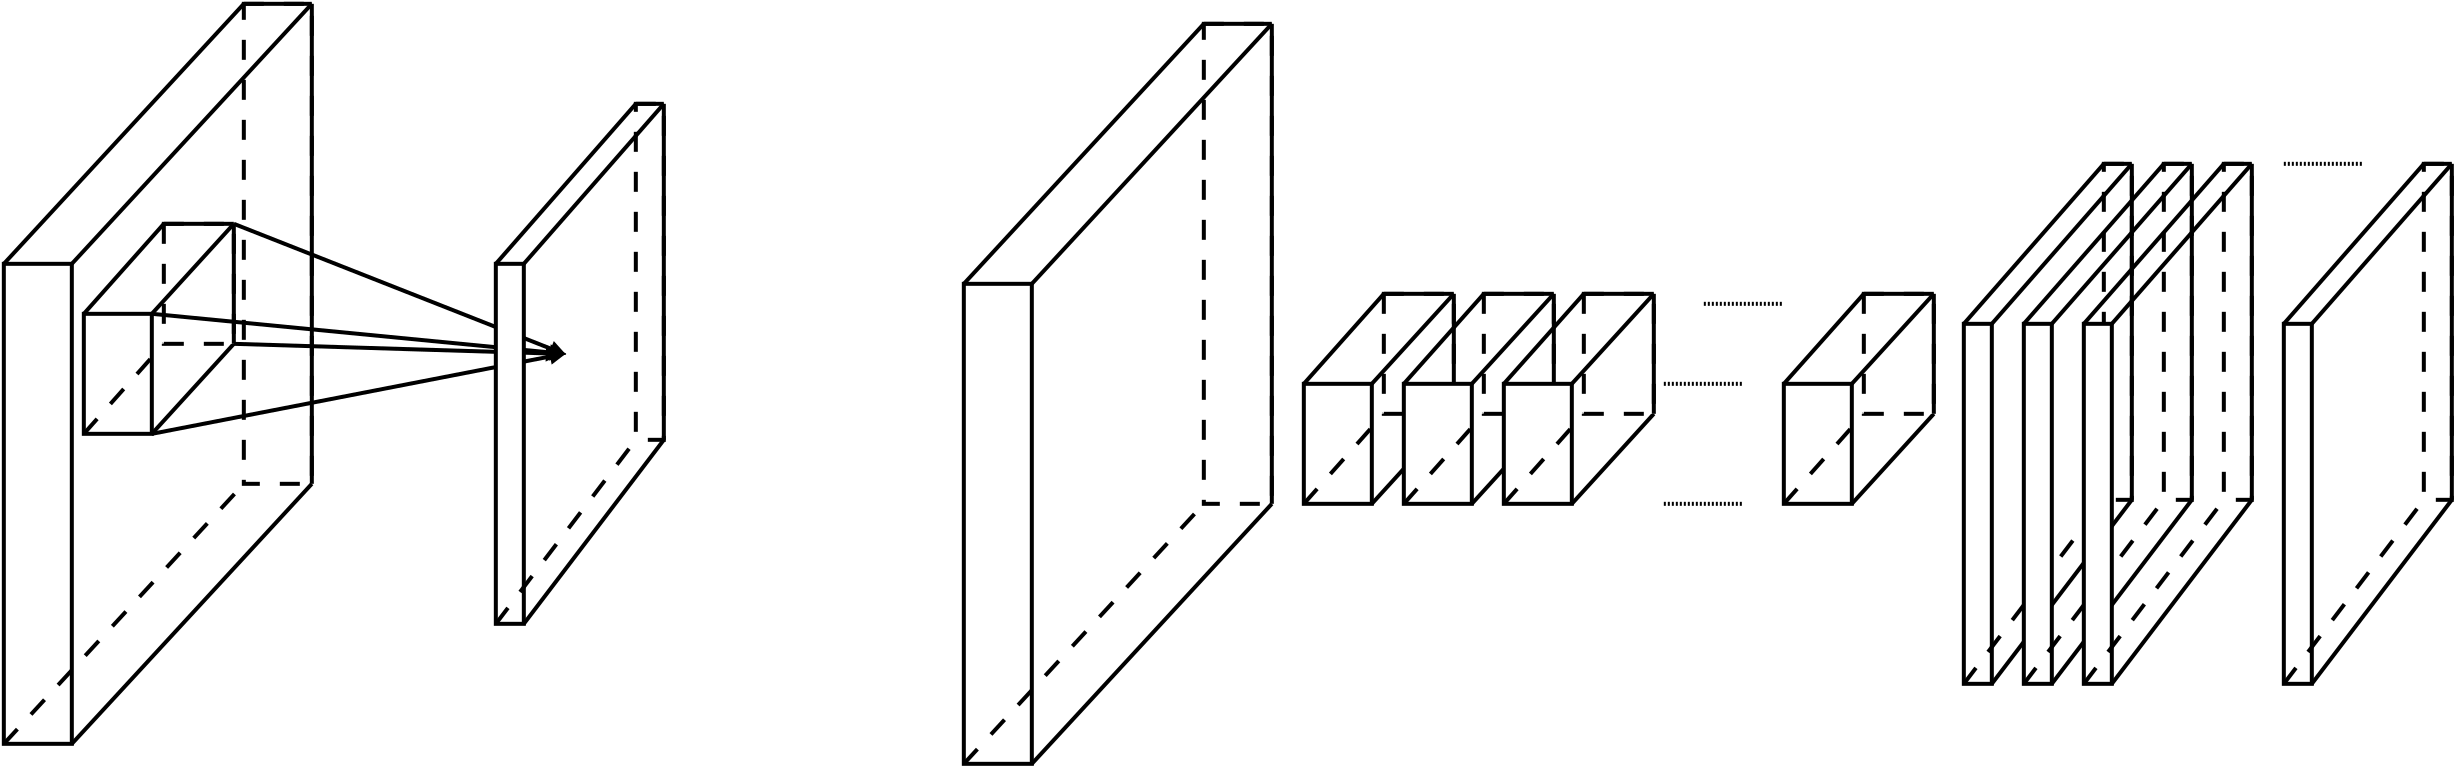 <?xml version="1.0" encoding="UTF-8"?>
<dia:diagram xmlns:dia="http://www.lysator.liu.se/~alla/dia/">
  <dia:layer name="Background" visible="true" active="true">
    <dia:object type="Flowchart - Box" version="0" id="O0">
      <dia:attribute name="obj_pos">
        <dia:point val="13.071,20.556"/>
      </dia:attribute>
      <dia:attribute name="obj_bb">
        <dia:rectangle val="12.971,20.456;16.571,26.656"/>
      </dia:attribute>
      <dia:attribute name="elem_corner">
        <dia:point val="13.071,20.556"/>
      </dia:attribute>
      <dia:attribute name="elem_width">
        <dia:real val="3.4"/>
      </dia:attribute>
      <dia:attribute name="elem_height">
        <dia:real val="6"/>
      </dia:attribute>
      <dia:attribute name="border_width">
        <dia:real val="0.2"/>
      </dia:attribute>
      <dia:attribute name="show_background">
        <dia:boolean val="true"/>
      </dia:attribute>
      <dia:attribute name="padding">
        <dia:real val="0.5"/>
      </dia:attribute>
      <dia:attribute name="text">
        <dia:composite type="text">
          <dia:attribute name="string">
            <dia:string>##</dia:string>
          </dia:attribute>
          <dia:attribute name="font">
            <dia:font family="sans" style="0" name="Helvetica"/>
          </dia:attribute>
          <dia:attribute name="height">
            <dia:real val="0.8"/>
          </dia:attribute>
          <dia:attribute name="pos">
            <dia:point val="14.771,23.751"/>
          </dia:attribute>
          <dia:attribute name="color">
            <dia:color val="#000000"/>
          </dia:attribute>
          <dia:attribute name="alignment">
            <dia:enum val="1"/>
          </dia:attribute>
        </dia:composite>
      </dia:attribute>
    </dia:object>
    <dia:object type="Standard - Line" version="0" id="O1">
      <dia:attribute name="obj_pos">
        <dia:point val="13.071,26.556"/>
      </dia:attribute>
      <dia:attribute name="obj_bb">
        <dia:rectangle val="12.93,21.915;17.212,26.698"/>
      </dia:attribute>
      <dia:attribute name="conn_endpoints">
        <dia:point val="13.071,26.556"/>
        <dia:point val="17.071,22.056"/>
      </dia:attribute>
      <dia:attribute name="numcp">
        <dia:int val="1"/>
      </dia:attribute>
      <dia:attribute name="line_width">
        <dia:real val="0.2"/>
      </dia:attribute>
      <dia:attribute name="line_style">
        <dia:enum val="1"/>
      </dia:attribute>
      <dia:connections>
        <dia:connection handle="0" to="O0" connection="11"/>
        <dia:connection handle="1" to="O3" connection="11"/>
      </dia:connections>
    </dia:object>
    <dia:object type="Standard - Line" version="0" id="O2">
      <dia:attribute name="obj_pos">
        <dia:point val="16.471,26.556"/>
      </dia:attribute>
      <dia:attribute name="obj_bb">
        <dia:rectangle val="16.33,21.915;20.713,26.698"/>
      </dia:attribute>
      <dia:attribute name="conn_endpoints">
        <dia:point val="16.471,26.556"/>
        <dia:point val="20.571,22.056"/>
      </dia:attribute>
      <dia:attribute name="numcp">
        <dia:int val="1"/>
      </dia:attribute>
      <dia:attribute name="line_width">
        <dia:real val="0.2"/>
      </dia:attribute>
      <dia:connections>
        <dia:connection handle="0" to="O0" connection="15"/>
        <dia:connection handle="1" to="O3" connection="15"/>
      </dia:connections>
    </dia:object>
    <dia:object type="Flowchart - Box" version="0" id="O3">
      <dia:attribute name="obj_pos">
        <dia:point val="17.071,16.056"/>
      </dia:attribute>
      <dia:attribute name="obj_bb">
        <dia:rectangle val="16.971,15.956;20.671,22.156"/>
      </dia:attribute>
      <dia:attribute name="elem_corner">
        <dia:point val="17.071,16.056"/>
      </dia:attribute>
      <dia:attribute name="elem_width">
        <dia:real val="3.5"/>
      </dia:attribute>
      <dia:attribute name="elem_height">
        <dia:real val="6"/>
      </dia:attribute>
      <dia:attribute name="border_width">
        <dia:real val="0.2"/>
      </dia:attribute>
      <dia:attribute name="show_background">
        <dia:boolean val="true"/>
      </dia:attribute>
      <dia:attribute name="line_style">
        <dia:enum val="1"/>
      </dia:attribute>
      <dia:attribute name="padding">
        <dia:real val="0.5"/>
      </dia:attribute>
      <dia:attribute name="text">
        <dia:composite type="text">
          <dia:attribute name="string">
            <dia:string>##</dia:string>
          </dia:attribute>
          <dia:attribute name="font">
            <dia:font family="sans" style="0" name="Helvetica"/>
          </dia:attribute>
          <dia:attribute name="height">
            <dia:real val="0.8"/>
          </dia:attribute>
          <dia:attribute name="pos">
            <dia:point val="18.821,19.251"/>
          </dia:attribute>
          <dia:attribute name="color">
            <dia:color val="#000000"/>
          </dia:attribute>
          <dia:attribute name="alignment">
            <dia:enum val="1"/>
          </dia:attribute>
        </dia:composite>
      </dia:attribute>
    </dia:object>
    <dia:object type="Standard - Line" version="0" id="O4">
      <dia:attribute name="obj_pos">
        <dia:point val="13.071,20.556"/>
      </dia:attribute>
      <dia:attribute name="obj_bb">
        <dia:rectangle val="12.93,15.915;17.212,20.698"/>
      </dia:attribute>
      <dia:attribute name="conn_endpoints">
        <dia:point val="13.071,20.556"/>
        <dia:point val="17.071,16.056"/>
      </dia:attribute>
      <dia:attribute name="numcp">
        <dia:int val="1"/>
      </dia:attribute>
      <dia:attribute name="line_width">
        <dia:real val="0.2"/>
      </dia:attribute>
      <dia:connections>
        <dia:connection handle="0" to="O0" connection="0"/>
        <dia:connection handle="1" to="O3" connection="0"/>
      </dia:connections>
    </dia:object>
    <dia:object type="Standard - Line" version="0" id="O5">
      <dia:attribute name="obj_pos">
        <dia:point val="16.471,20.556"/>
      </dia:attribute>
      <dia:attribute name="obj_bb">
        <dia:rectangle val="16.33,15.915;20.713,20.698"/>
      </dia:attribute>
      <dia:attribute name="conn_endpoints">
        <dia:point val="16.471,20.556"/>
        <dia:point val="20.571,16.056"/>
      </dia:attribute>
      <dia:attribute name="numcp">
        <dia:int val="1"/>
      </dia:attribute>
      <dia:attribute name="line_width">
        <dia:real val="0.2"/>
      </dia:attribute>
      <dia:connections>
        <dia:connection handle="0" to="O0" connection="4"/>
        <dia:connection handle="1" to="O3" connection="4"/>
      </dia:connections>
    </dia:object>
    <dia:object type="Standard - Line" version="0" id="O6">
      <dia:attribute name="obj_pos">
        <dia:point val="17.071,16.056"/>
      </dia:attribute>
      <dia:attribute name="obj_bb">
        <dia:rectangle val="16.971,15.956;20.671,16.156"/>
      </dia:attribute>
      <dia:attribute name="conn_endpoints">
        <dia:point val="17.071,16.056"/>
        <dia:point val="20.571,16.056"/>
      </dia:attribute>
      <dia:attribute name="numcp">
        <dia:int val="1"/>
      </dia:attribute>
      <dia:attribute name="line_width">
        <dia:real val="0.2"/>
      </dia:attribute>
      <dia:connections>
        <dia:connection handle="0" to="O3" connection="0"/>
        <dia:connection handle="1" to="O3" connection="4"/>
      </dia:connections>
    </dia:object>
    <dia:object type="Standard - Line" version="0" id="O7">
      <dia:attribute name="obj_pos">
        <dia:point val="20.571,16.056"/>
      </dia:attribute>
      <dia:attribute name="obj_bb">
        <dia:rectangle val="20.471,15.956;20.671,22.156"/>
      </dia:attribute>
      <dia:attribute name="conn_endpoints">
        <dia:point val="20.571,16.056"/>
        <dia:point val="20.571,22.056"/>
      </dia:attribute>
      <dia:attribute name="numcp">
        <dia:int val="1"/>
      </dia:attribute>
      <dia:attribute name="line_width">
        <dia:real val="0.2"/>
      </dia:attribute>
      <dia:connections>
        <dia:connection handle="0" to="O3" connection="4"/>
        <dia:connection handle="1" to="O3" connection="15"/>
      </dia:connections>
    </dia:object>
    <dia:object type="Flowchart - Box" version="0" id="O8">
      <dia:attribute name="obj_pos">
        <dia:point val="21.071,5.056"/>
      </dia:attribute>
      <dia:attribute name="obj_bb">
        <dia:rectangle val="20.971,4.956;24.571,29.156"/>
      </dia:attribute>
      <dia:attribute name="elem_corner">
        <dia:point val="21.071,5.056"/>
      </dia:attribute>
      <dia:attribute name="elem_width">
        <dia:real val="3.4"/>
      </dia:attribute>
      <dia:attribute name="elem_height">
        <dia:real val="24"/>
      </dia:attribute>
      <dia:attribute name="border_width">
        <dia:real val="0.2"/>
      </dia:attribute>
      <dia:attribute name="show_background">
        <dia:boolean val="true"/>
      </dia:attribute>
      <dia:attribute name="line_style">
        <dia:enum val="1"/>
      </dia:attribute>
      <dia:attribute name="padding">
        <dia:real val="0.5"/>
      </dia:attribute>
      <dia:attribute name="text">
        <dia:composite type="text">
          <dia:attribute name="string">
            <dia:string>##</dia:string>
          </dia:attribute>
          <dia:attribute name="font">
            <dia:font family="sans" style="0" name="Helvetica"/>
          </dia:attribute>
          <dia:attribute name="height">
            <dia:real val="0.8"/>
          </dia:attribute>
          <dia:attribute name="pos">
            <dia:point val="22.771,17.251"/>
          </dia:attribute>
          <dia:attribute name="color">
            <dia:color val="#000000"/>
          </dia:attribute>
          <dia:attribute name="alignment">
            <dia:enum val="1"/>
          </dia:attribute>
        </dia:composite>
      </dia:attribute>
    </dia:object>
    <dia:object type="Flowchart - Box" version="0" id="O9">
      <dia:attribute name="obj_pos">
        <dia:point val="9.071,18.056"/>
      </dia:attribute>
      <dia:attribute name="obj_bb">
        <dia:rectangle val="8.971,17.956;12.571,42.156"/>
      </dia:attribute>
      <dia:attribute name="elem_corner">
        <dia:point val="9.071,18.056"/>
      </dia:attribute>
      <dia:attribute name="elem_width">
        <dia:real val="3.4"/>
      </dia:attribute>
      <dia:attribute name="elem_height">
        <dia:real val="24"/>
      </dia:attribute>
      <dia:attribute name="border_width">
        <dia:real val="0.2"/>
      </dia:attribute>
      <dia:attribute name="show_background">
        <dia:boolean val="true"/>
      </dia:attribute>
      <dia:attribute name="padding">
        <dia:real val="0.5"/>
      </dia:attribute>
      <dia:attribute name="text">
        <dia:composite type="text">
          <dia:attribute name="string">
            <dia:string>##</dia:string>
          </dia:attribute>
          <dia:attribute name="font">
            <dia:font family="sans" style="0" name="Helvetica"/>
          </dia:attribute>
          <dia:attribute name="height">
            <dia:real val="0.8"/>
          </dia:attribute>
          <dia:attribute name="pos">
            <dia:point val="10.771,30.251"/>
          </dia:attribute>
          <dia:attribute name="color">
            <dia:color val="#000000"/>
          </dia:attribute>
          <dia:attribute name="alignment">
            <dia:enum val="1"/>
          </dia:attribute>
        </dia:composite>
      </dia:attribute>
    </dia:object>
    <dia:object type="Standard - Line" version="0" id="O10">
      <dia:attribute name="obj_pos">
        <dia:point val="12.471,18.056"/>
      </dia:attribute>
      <dia:attribute name="obj_bb">
        <dia:rectangle val="12.33,4.915;24.613,18.198"/>
      </dia:attribute>
      <dia:attribute name="conn_endpoints">
        <dia:point val="12.471,18.056"/>
        <dia:point val="24.471,5.056"/>
      </dia:attribute>
      <dia:attribute name="numcp">
        <dia:int val="1"/>
      </dia:attribute>
      <dia:attribute name="line_width">
        <dia:real val="0.2"/>
      </dia:attribute>
      <dia:connections>
        <dia:connection handle="0" to="O9" connection="4"/>
        <dia:connection handle="1" to="O8" connection="4"/>
      </dia:connections>
    </dia:object>
    <dia:object type="Standard - Line" version="0" id="O11">
      <dia:attribute name="obj_pos">
        <dia:point val="9.071,18.056"/>
      </dia:attribute>
      <dia:attribute name="obj_bb">
        <dia:rectangle val="8.93,4.915;21.213,18.198"/>
      </dia:attribute>
      <dia:attribute name="conn_endpoints">
        <dia:point val="9.071,18.056"/>
        <dia:point val="21.071,5.056"/>
      </dia:attribute>
      <dia:attribute name="numcp">
        <dia:int val="1"/>
      </dia:attribute>
      <dia:attribute name="line_width">
        <dia:real val="0.2"/>
      </dia:attribute>
      <dia:connections>
        <dia:connection handle="0" to="O9" connection="0"/>
        <dia:connection handle="1" to="O8" connection="0"/>
      </dia:connections>
    </dia:object>
    <dia:object type="Standard - Line" version="0" id="O12">
      <dia:attribute name="obj_pos">
        <dia:point val="24.471,29.056"/>
      </dia:attribute>
      <dia:attribute name="obj_bb">
        <dia:rectangle val="12.33,28.915;24.613,42.198"/>
      </dia:attribute>
      <dia:attribute name="conn_endpoints">
        <dia:point val="24.471,29.056"/>
        <dia:point val="12.471,42.056"/>
      </dia:attribute>
      <dia:attribute name="numcp">
        <dia:int val="1"/>
      </dia:attribute>
      <dia:attribute name="line_width">
        <dia:real val="0.2"/>
      </dia:attribute>
      <dia:connections>
        <dia:connection handle="0" to="O8" connection="15"/>
        <dia:connection handle="1" to="O9" connection="15"/>
      </dia:connections>
    </dia:object>
    <dia:object type="Standard - Line" version="0" id="O13">
      <dia:attribute name="obj_pos">
        <dia:point val="9.071,42.056"/>
      </dia:attribute>
      <dia:attribute name="obj_bb">
        <dia:rectangle val="8.93,28.915;21.213,42.198"/>
      </dia:attribute>
      <dia:attribute name="conn_endpoints">
        <dia:point val="9.071,42.056"/>
        <dia:point val="21.071,29.056"/>
      </dia:attribute>
      <dia:attribute name="numcp">
        <dia:int val="1"/>
      </dia:attribute>
      <dia:attribute name="line_width">
        <dia:real val="0.2"/>
      </dia:attribute>
      <dia:attribute name="line_style">
        <dia:enum val="1"/>
      </dia:attribute>
      <dia:connections>
        <dia:connection handle="0" to="O9" connection="11"/>
        <dia:connection handle="1" to="O8" connection="11"/>
      </dia:connections>
    </dia:object>
    <dia:object type="Standard - Line" version="0" id="O14">
      <dia:attribute name="obj_pos">
        <dia:point val="24.471,5.056"/>
      </dia:attribute>
      <dia:attribute name="obj_bb">
        <dia:rectangle val="24.371,4.956;24.571,29.156"/>
      </dia:attribute>
      <dia:attribute name="conn_endpoints">
        <dia:point val="24.471,5.056"/>
        <dia:point val="24.471,29.056"/>
      </dia:attribute>
      <dia:attribute name="numcp">
        <dia:int val="1"/>
      </dia:attribute>
      <dia:attribute name="line_width">
        <dia:real val="0.2"/>
      </dia:attribute>
      <dia:connections>
        <dia:connection handle="0" to="O8" connection="4"/>
        <dia:connection handle="1" to="O8" connection="15"/>
      </dia:connections>
    </dia:object>
    <dia:object type="Standard - Line" version="0" id="O15">
      <dia:attribute name="obj_pos">
        <dia:point val="21.071,5.056"/>
      </dia:attribute>
      <dia:attribute name="obj_bb">
        <dia:rectangle val="20.971,4.956;24.571,5.156"/>
      </dia:attribute>
      <dia:attribute name="conn_endpoints">
        <dia:point val="21.071,5.056"/>
        <dia:point val="24.471,5.056"/>
      </dia:attribute>
      <dia:attribute name="numcp">
        <dia:int val="1"/>
      </dia:attribute>
      <dia:attribute name="line_width">
        <dia:real val="0.2"/>
      </dia:attribute>
      <dia:connections>
        <dia:connection handle="0" to="O8" connection="0"/>
        <dia:connection handle="1" to="O8" connection="4"/>
      </dia:connections>
    </dia:object>
    <dia:object type="Standard - Line" version="0" id="O16">
      <dia:attribute name="obj_pos">
        <dia:point val="16.471,20.556"/>
      </dia:attribute>
      <dia:attribute name="obj_bb">
        <dia:rectangle val="16.362,20.447;37.294,22.908"/>
      </dia:attribute>
      <dia:attribute name="conn_endpoints">
        <dia:point val="16.471,20.556"/>
        <dia:point val="37.071,22.556"/>
      </dia:attribute>
      <dia:attribute name="numcp">
        <dia:int val="1"/>
      </dia:attribute>
      <dia:attribute name="line_width">
        <dia:real val="0.2"/>
      </dia:attribute>
      <dia:attribute name="end_arrow">
        <dia:enum val="3"/>
      </dia:attribute>
      <dia:attribute name="end_arrow_length">
        <dia:real val="0.5"/>
      </dia:attribute>
      <dia:attribute name="end_arrow_width">
        <dia:real val="0.5"/>
      </dia:attribute>
      <dia:connections>
        <dia:connection handle="0" to="O0" connection="4"/>
      </dia:connections>
    </dia:object>
    <dia:object type="Standard - Line" version="0" id="O17">
      <dia:attribute name="obj_pos">
        <dia:point val="20.571,22.056"/>
      </dia:attribute>
      <dia:attribute name="obj_bb">
        <dia:rectangle val="20.468,21.953;37.095,22.95"/>
      </dia:attribute>
      <dia:attribute name="conn_endpoints">
        <dia:point val="20.571,22.056"/>
        <dia:point val="36.871,22.556"/>
      </dia:attribute>
      <dia:attribute name="numcp">
        <dia:int val="1"/>
      </dia:attribute>
      <dia:attribute name="line_width">
        <dia:real val="0.2"/>
      </dia:attribute>
      <dia:attribute name="end_arrow">
        <dia:enum val="3"/>
      </dia:attribute>
      <dia:attribute name="end_arrow_length">
        <dia:real val="0.5"/>
      </dia:attribute>
      <dia:attribute name="end_arrow_width">
        <dia:real val="0.5"/>
      </dia:attribute>
      <dia:connections>
        <dia:connection handle="0" to="O3" connection="15"/>
      </dia:connections>
    </dia:object>
    <dia:object type="Standard - Line" version="0" id="O18">
      <dia:attribute name="obj_pos">
        <dia:point val="20.571,16.056"/>
      </dia:attribute>
      <dia:attribute name="obj_bb">
        <dia:rectangle val="20.442,15.927;37.279,22.735"/>
      </dia:attribute>
      <dia:attribute name="conn_endpoints">
        <dia:point val="20.571,16.056"/>
        <dia:point val="37.071,22.556"/>
      </dia:attribute>
      <dia:attribute name="numcp">
        <dia:int val="1"/>
      </dia:attribute>
      <dia:attribute name="line_width">
        <dia:real val="0.2"/>
      </dia:attribute>
      <dia:attribute name="end_arrow">
        <dia:enum val="3"/>
      </dia:attribute>
      <dia:attribute name="end_arrow_length">
        <dia:real val="0.5"/>
      </dia:attribute>
      <dia:attribute name="end_arrow_width">
        <dia:real val="0.5"/>
      </dia:attribute>
      <dia:connections>
        <dia:connection handle="0" to="O3" connection="4"/>
      </dia:connections>
    </dia:object>
    <dia:object type="Standard - Line" version="0" id="O19">
      <dia:attribute name="obj_pos">
        <dia:point val="16.471,26.556"/>
      </dia:attribute>
      <dia:attribute name="obj_bb">
        <dia:rectangle val="16.354,22.266;37.291,26.674"/>
      </dia:attribute>
      <dia:attribute name="conn_endpoints">
        <dia:point val="16.471,26.556"/>
        <dia:point val="37.071,22.556"/>
      </dia:attribute>
      <dia:attribute name="numcp">
        <dia:int val="1"/>
      </dia:attribute>
      <dia:attribute name="line_width">
        <dia:real val="0.2"/>
      </dia:attribute>
      <dia:attribute name="end_arrow">
        <dia:enum val="3"/>
      </dia:attribute>
      <dia:attribute name="end_arrow_length">
        <dia:real val="0.5"/>
      </dia:attribute>
      <dia:attribute name="end_arrow_width">
        <dia:real val="0.5"/>
      </dia:attribute>
      <dia:connections>
        <dia:connection handle="0" to="O0" connection="15"/>
      </dia:connections>
    </dia:object>
    <dia:object type="Flowchart - Box" version="0" id="O20">
      <dia:attribute name="obj_pos">
        <dia:point val="40.671,10.056"/>
      </dia:attribute>
      <dia:attribute name="obj_bb">
        <dia:rectangle val="40.571,9.956;42.171,26.956"/>
      </dia:attribute>
      <dia:attribute name="elem_corner">
        <dia:point val="40.671,10.056"/>
      </dia:attribute>
      <dia:attribute name="elem_width">
        <dia:real val="1.4"/>
      </dia:attribute>
      <dia:attribute name="elem_height">
        <dia:real val="16.8"/>
      </dia:attribute>
      <dia:attribute name="border_width">
        <dia:real val="0.2"/>
      </dia:attribute>
      <dia:attribute name="show_background">
        <dia:boolean val="true"/>
      </dia:attribute>
      <dia:attribute name="line_style">
        <dia:enum val="1"/>
      </dia:attribute>
      <dia:attribute name="padding">
        <dia:real val="0.5"/>
      </dia:attribute>
      <dia:attribute name="text">
        <dia:composite type="text">
          <dia:attribute name="string">
            <dia:string>##</dia:string>
          </dia:attribute>
          <dia:attribute name="font">
            <dia:font family="sans" style="0" name="Helvetica"/>
          </dia:attribute>
          <dia:attribute name="height">
            <dia:real val="0.8"/>
          </dia:attribute>
          <dia:attribute name="pos">
            <dia:point val="41.371,18.651"/>
          </dia:attribute>
          <dia:attribute name="color">
            <dia:color val="#000000"/>
          </dia:attribute>
          <dia:attribute name="alignment">
            <dia:enum val="1"/>
          </dia:attribute>
        </dia:composite>
      </dia:attribute>
    </dia:object>
    <dia:object type="Flowchart - Box" version="0" id="O21">
      <dia:attribute name="obj_pos">
        <dia:point val="33.671,18.056"/>
      </dia:attribute>
      <dia:attribute name="obj_bb">
        <dia:rectangle val="33.571,17.956;35.171,36.156"/>
      </dia:attribute>
      <dia:attribute name="elem_corner">
        <dia:point val="33.671,18.056"/>
      </dia:attribute>
      <dia:attribute name="elem_width">
        <dia:real val="1.4"/>
      </dia:attribute>
      <dia:attribute name="elem_height">
        <dia:real val="18"/>
      </dia:attribute>
      <dia:attribute name="border_width">
        <dia:real val="0.2"/>
      </dia:attribute>
      <dia:attribute name="show_background">
        <dia:boolean val="true"/>
      </dia:attribute>
      <dia:attribute name="padding">
        <dia:real val="0.5"/>
      </dia:attribute>
      <dia:attribute name="text">
        <dia:composite type="text">
          <dia:attribute name="string">
            <dia:string>##</dia:string>
          </dia:attribute>
          <dia:attribute name="font">
            <dia:font family="sans" style="0" name="Helvetica"/>
          </dia:attribute>
          <dia:attribute name="height">
            <dia:real val="0.8"/>
          </dia:attribute>
          <dia:attribute name="pos">
            <dia:point val="34.371,27.251"/>
          </dia:attribute>
          <dia:attribute name="color">
            <dia:color val="#000000"/>
          </dia:attribute>
          <dia:attribute name="alignment">
            <dia:enum val="1"/>
          </dia:attribute>
        </dia:composite>
      </dia:attribute>
    </dia:object>
    <dia:object type="Standard - Line" version="0" id="O22">
      <dia:attribute name="obj_pos">
        <dia:point val="35.071,18.056"/>
      </dia:attribute>
      <dia:attribute name="obj_bb">
        <dia:rectangle val="34.93,9.915;42.212,18.197"/>
      </dia:attribute>
      <dia:attribute name="conn_endpoints">
        <dia:point val="35.071,18.056"/>
        <dia:point val="42.071,10.056"/>
      </dia:attribute>
      <dia:attribute name="numcp">
        <dia:int val="1"/>
      </dia:attribute>
      <dia:attribute name="line_width">
        <dia:real val="0.2"/>
      </dia:attribute>
      <dia:connections>
        <dia:connection handle="0" to="O21" connection="4"/>
        <dia:connection handle="1" to="O20" connection="4"/>
      </dia:connections>
    </dia:object>
    <dia:object type="Standard - Line" version="0" id="O23">
      <dia:attribute name="obj_pos">
        <dia:point val="33.671,18.056"/>
      </dia:attribute>
      <dia:attribute name="obj_bb">
        <dia:rectangle val="33.53,9.915;40.812,18.197"/>
      </dia:attribute>
      <dia:attribute name="conn_endpoints">
        <dia:point val="33.671,18.056"/>
        <dia:point val="40.671,10.056"/>
      </dia:attribute>
      <dia:attribute name="numcp">
        <dia:int val="1"/>
      </dia:attribute>
      <dia:attribute name="line_width">
        <dia:real val="0.2"/>
      </dia:attribute>
      <dia:connections>
        <dia:connection handle="0" to="O21" connection="0"/>
        <dia:connection handle="1" to="O20" connection="0"/>
      </dia:connections>
    </dia:object>
    <dia:object type="Standard - Line" version="0" id="O24">
      <dia:attribute name="obj_pos">
        <dia:point val="42.071,26.856"/>
      </dia:attribute>
      <dia:attribute name="obj_bb">
        <dia:rectangle val="34.931,26.716;42.211,36.196"/>
      </dia:attribute>
      <dia:attribute name="conn_endpoints">
        <dia:point val="42.071,26.856"/>
        <dia:point val="35.071,36.056"/>
      </dia:attribute>
      <dia:attribute name="numcp">
        <dia:int val="1"/>
      </dia:attribute>
      <dia:attribute name="line_width">
        <dia:real val="0.2"/>
      </dia:attribute>
      <dia:connections>
        <dia:connection handle="0" to="O20" connection="15"/>
        <dia:connection handle="1" to="O21" connection="15"/>
      </dia:connections>
    </dia:object>
    <dia:object type="Standard - Line" version="0" id="O25">
      <dia:attribute name="obj_pos">
        <dia:point val="33.671,36.056"/>
      </dia:attribute>
      <dia:attribute name="obj_bb">
        <dia:rectangle val="33.531,26.716;40.811,36.196"/>
      </dia:attribute>
      <dia:attribute name="conn_endpoints">
        <dia:point val="33.671,36.056"/>
        <dia:point val="40.671,26.856"/>
      </dia:attribute>
      <dia:attribute name="numcp">
        <dia:int val="1"/>
      </dia:attribute>
      <dia:attribute name="line_width">
        <dia:real val="0.2"/>
      </dia:attribute>
      <dia:attribute name="line_style">
        <dia:enum val="1"/>
      </dia:attribute>
      <dia:connections>
        <dia:connection handle="0" to="O21" connection="11"/>
        <dia:connection handle="1" to="O20" connection="11"/>
      </dia:connections>
    </dia:object>
    <dia:object type="Standard - Line" version="0" id="O26">
      <dia:attribute name="obj_pos">
        <dia:point val="42.071,10.056"/>
      </dia:attribute>
      <dia:attribute name="obj_bb">
        <dia:rectangle val="41.971,9.956;42.171,26.956"/>
      </dia:attribute>
      <dia:attribute name="conn_endpoints">
        <dia:point val="42.071,10.056"/>
        <dia:point val="42.071,26.856"/>
      </dia:attribute>
      <dia:attribute name="numcp">
        <dia:int val="1"/>
      </dia:attribute>
      <dia:attribute name="line_width">
        <dia:real val="0.2"/>
      </dia:attribute>
      <dia:connections>
        <dia:connection handle="0" to="O20" connection="4"/>
        <dia:connection handle="1" to="O20" connection="15"/>
      </dia:connections>
    </dia:object>
    <dia:object type="Standard - Line" version="0" id="O27">
      <dia:attribute name="obj_pos">
        <dia:point val="40.671,10.056"/>
      </dia:attribute>
      <dia:attribute name="obj_bb">
        <dia:rectangle val="40.571,9.956;42.171,10.156"/>
      </dia:attribute>
      <dia:attribute name="conn_endpoints">
        <dia:point val="40.671,10.056"/>
        <dia:point val="42.071,10.056"/>
      </dia:attribute>
      <dia:attribute name="numcp">
        <dia:int val="1"/>
      </dia:attribute>
      <dia:attribute name="line_width">
        <dia:real val="0.2"/>
      </dia:attribute>
      <dia:connections>
        <dia:connection handle="0" to="O20" connection="0"/>
        <dia:connection handle="1" to="O20" connection="4"/>
      </dia:connections>
    </dia:object>
    <dia:group>
      <dia:object type="Flowchart - Box" version="0" id="O28">
        <dia:attribute name="obj_pos">
          <dia:point val="74.071,24.056"/>
        </dia:attribute>
        <dia:attribute name="obj_bb">
          <dia:rectangle val="73.971,23.956;77.571,30.156"/>
        </dia:attribute>
        <dia:attribute name="elem_corner">
          <dia:point val="74.071,24.056"/>
        </dia:attribute>
        <dia:attribute name="elem_width">
          <dia:real val="3.4"/>
        </dia:attribute>
        <dia:attribute name="elem_height">
          <dia:real val="6"/>
        </dia:attribute>
        <dia:attribute name="border_width">
          <dia:real val="0.2"/>
        </dia:attribute>
        <dia:attribute name="show_background">
          <dia:boolean val="true"/>
        </dia:attribute>
        <dia:attribute name="padding">
          <dia:real val="0.5"/>
        </dia:attribute>
        <dia:attribute name="text">
          <dia:composite type="text">
            <dia:attribute name="string">
              <dia:string>##</dia:string>
            </dia:attribute>
            <dia:attribute name="font">
              <dia:font family="sans" style="0" name="Helvetica"/>
            </dia:attribute>
            <dia:attribute name="height">
              <dia:real val="0.8"/>
            </dia:attribute>
            <dia:attribute name="pos">
              <dia:point val="75.771,27.251"/>
            </dia:attribute>
            <dia:attribute name="color">
              <dia:color val="#000000"/>
            </dia:attribute>
            <dia:attribute name="alignment">
              <dia:enum val="1"/>
            </dia:attribute>
          </dia:composite>
        </dia:attribute>
      </dia:object>
      <dia:object type="Standard - Line" version="0" id="O29">
        <dia:attribute name="obj_pos">
          <dia:point val="74.071,30.056"/>
        </dia:attribute>
        <dia:attribute name="obj_bb">
          <dia:rectangle val="73.93,25.415;78.213,30.198"/>
        </dia:attribute>
        <dia:attribute name="conn_endpoints">
          <dia:point val="74.071,30.056"/>
          <dia:point val="78.071,25.556"/>
        </dia:attribute>
        <dia:attribute name="numcp">
          <dia:int val="1"/>
        </dia:attribute>
        <dia:attribute name="line_width">
          <dia:real val="0.2"/>
        </dia:attribute>
        <dia:attribute name="line_style">
          <dia:enum val="1"/>
        </dia:attribute>
        <dia:connections>
          <dia:connection handle="0" to="O28" connection="11"/>
          <dia:connection handle="1" to="O31" connection="11"/>
        </dia:connections>
      </dia:object>
      <dia:object type="Standard - Line" version="0" id="O30">
        <dia:attribute name="obj_pos">
          <dia:point val="77.471,30.056"/>
        </dia:attribute>
        <dia:attribute name="obj_bb">
          <dia:rectangle val="77.33,25.415;81.713,30.198"/>
        </dia:attribute>
        <dia:attribute name="conn_endpoints">
          <dia:point val="77.471,30.056"/>
          <dia:point val="81.571,25.556"/>
        </dia:attribute>
        <dia:attribute name="numcp">
          <dia:int val="1"/>
        </dia:attribute>
        <dia:attribute name="line_width">
          <dia:real val="0.2"/>
        </dia:attribute>
        <dia:connections>
          <dia:connection handle="0" to="O28" connection="15"/>
          <dia:connection handle="1" to="O31" connection="15"/>
        </dia:connections>
      </dia:object>
      <dia:object type="Flowchart - Box" version="0" id="O31">
        <dia:attribute name="obj_pos">
          <dia:point val="78.071,19.556"/>
        </dia:attribute>
        <dia:attribute name="obj_bb">
          <dia:rectangle val="77.971,19.456;81.671,25.656"/>
        </dia:attribute>
        <dia:attribute name="elem_corner">
          <dia:point val="78.071,19.556"/>
        </dia:attribute>
        <dia:attribute name="elem_width">
          <dia:real val="3.5"/>
        </dia:attribute>
        <dia:attribute name="elem_height">
          <dia:real val="6"/>
        </dia:attribute>
        <dia:attribute name="border_width">
          <dia:real val="0.2"/>
        </dia:attribute>
        <dia:attribute name="show_background">
          <dia:boolean val="true"/>
        </dia:attribute>
        <dia:attribute name="line_style">
          <dia:enum val="1"/>
        </dia:attribute>
        <dia:attribute name="padding">
          <dia:real val="0.5"/>
        </dia:attribute>
        <dia:attribute name="text">
          <dia:composite type="text">
            <dia:attribute name="string">
              <dia:string>##</dia:string>
            </dia:attribute>
            <dia:attribute name="font">
              <dia:font family="sans" style="0" name="Helvetica"/>
            </dia:attribute>
            <dia:attribute name="height">
              <dia:real val="0.8"/>
            </dia:attribute>
            <dia:attribute name="pos">
              <dia:point val="79.821,22.751"/>
            </dia:attribute>
            <dia:attribute name="color">
              <dia:color val="#000000"/>
            </dia:attribute>
            <dia:attribute name="alignment">
              <dia:enum val="1"/>
            </dia:attribute>
          </dia:composite>
        </dia:attribute>
      </dia:object>
      <dia:object type="Standard - Line" version="0" id="O32">
        <dia:attribute name="obj_pos">
          <dia:point val="74.071,24.056"/>
        </dia:attribute>
        <dia:attribute name="obj_bb">
          <dia:rectangle val="73.93,19.415;78.213,24.198"/>
        </dia:attribute>
        <dia:attribute name="conn_endpoints">
          <dia:point val="74.071,24.056"/>
          <dia:point val="78.071,19.556"/>
        </dia:attribute>
        <dia:attribute name="numcp">
          <dia:int val="1"/>
        </dia:attribute>
        <dia:attribute name="line_width">
          <dia:real val="0.2"/>
        </dia:attribute>
        <dia:connections>
          <dia:connection handle="0" to="O28" connection="0"/>
          <dia:connection handle="1" to="O31" connection="0"/>
        </dia:connections>
      </dia:object>
      <dia:object type="Standard - Line" version="0" id="O33">
        <dia:attribute name="obj_pos">
          <dia:point val="77.471,24.056"/>
        </dia:attribute>
        <dia:attribute name="obj_bb">
          <dia:rectangle val="77.33,19.415;81.713,24.198"/>
        </dia:attribute>
        <dia:attribute name="conn_endpoints">
          <dia:point val="77.471,24.056"/>
          <dia:point val="81.571,19.556"/>
        </dia:attribute>
        <dia:attribute name="numcp">
          <dia:int val="1"/>
        </dia:attribute>
        <dia:attribute name="line_width">
          <dia:real val="0.2"/>
        </dia:attribute>
        <dia:connections>
          <dia:connection handle="0" to="O28" connection="4"/>
          <dia:connection handle="1" to="O31" connection="4"/>
        </dia:connections>
      </dia:object>
      <dia:object type="Standard - Line" version="0" id="O34">
        <dia:attribute name="obj_pos">
          <dia:point val="78.071,19.556"/>
        </dia:attribute>
        <dia:attribute name="obj_bb">
          <dia:rectangle val="77.971,19.456;81.671,19.656"/>
        </dia:attribute>
        <dia:attribute name="conn_endpoints">
          <dia:point val="78.071,19.556"/>
          <dia:point val="81.571,19.556"/>
        </dia:attribute>
        <dia:attribute name="numcp">
          <dia:int val="1"/>
        </dia:attribute>
        <dia:attribute name="line_width">
          <dia:real val="0.2"/>
        </dia:attribute>
        <dia:connections>
          <dia:connection handle="0" to="O31" connection="0"/>
          <dia:connection handle="1" to="O31" connection="4"/>
        </dia:connections>
      </dia:object>
      <dia:object type="Standard - Line" version="0" id="O35">
        <dia:attribute name="obj_pos">
          <dia:point val="81.571,19.556"/>
        </dia:attribute>
        <dia:attribute name="obj_bb">
          <dia:rectangle val="81.471,19.456;81.671,25.656"/>
        </dia:attribute>
        <dia:attribute name="conn_endpoints">
          <dia:point val="81.571,19.556"/>
          <dia:point val="81.571,25.556"/>
        </dia:attribute>
        <dia:attribute name="numcp">
          <dia:int val="1"/>
        </dia:attribute>
        <dia:attribute name="line_width">
          <dia:real val="0.2"/>
        </dia:attribute>
        <dia:connections>
          <dia:connection handle="0" to="O31" connection="4"/>
          <dia:connection handle="1" to="O31" connection="15"/>
        </dia:connections>
      </dia:object>
    </dia:group>
    <dia:group>
      <dia:object type="Flowchart - Box" version="0" id="O36">
        <dia:attribute name="obj_pos">
          <dia:point val="69.071,6.056"/>
        </dia:attribute>
        <dia:attribute name="obj_bb">
          <dia:rectangle val="68.971,5.956;72.571,30.156"/>
        </dia:attribute>
        <dia:attribute name="elem_corner">
          <dia:point val="69.071,6.056"/>
        </dia:attribute>
        <dia:attribute name="elem_width">
          <dia:real val="3.4"/>
        </dia:attribute>
        <dia:attribute name="elem_height">
          <dia:real val="24"/>
        </dia:attribute>
        <dia:attribute name="border_width">
          <dia:real val="0.2"/>
        </dia:attribute>
        <dia:attribute name="show_background">
          <dia:boolean val="true"/>
        </dia:attribute>
        <dia:attribute name="line_style">
          <dia:enum val="1"/>
        </dia:attribute>
        <dia:attribute name="padding">
          <dia:real val="0.5"/>
        </dia:attribute>
        <dia:attribute name="text">
          <dia:composite type="text">
            <dia:attribute name="string">
              <dia:string>##</dia:string>
            </dia:attribute>
            <dia:attribute name="font">
              <dia:font family="sans" style="0" name="Helvetica"/>
            </dia:attribute>
            <dia:attribute name="height">
              <dia:real val="0.8"/>
            </dia:attribute>
            <dia:attribute name="pos">
              <dia:point val="70.771,18.251"/>
            </dia:attribute>
            <dia:attribute name="color">
              <dia:color val="#000000"/>
            </dia:attribute>
            <dia:attribute name="alignment">
              <dia:enum val="1"/>
            </dia:attribute>
          </dia:composite>
        </dia:attribute>
      </dia:object>
      <dia:object type="Flowchart - Box" version="0" id="O37">
        <dia:attribute name="obj_pos">
          <dia:point val="57.071,19.056"/>
        </dia:attribute>
        <dia:attribute name="obj_bb">
          <dia:rectangle val="56.971,18.956;60.571,43.156"/>
        </dia:attribute>
        <dia:attribute name="elem_corner">
          <dia:point val="57.071,19.056"/>
        </dia:attribute>
        <dia:attribute name="elem_width">
          <dia:real val="3.4"/>
        </dia:attribute>
        <dia:attribute name="elem_height">
          <dia:real val="24"/>
        </dia:attribute>
        <dia:attribute name="border_width">
          <dia:real val="0.2"/>
        </dia:attribute>
        <dia:attribute name="show_background">
          <dia:boolean val="true"/>
        </dia:attribute>
        <dia:attribute name="padding">
          <dia:real val="0.5"/>
        </dia:attribute>
        <dia:attribute name="text">
          <dia:composite type="text">
            <dia:attribute name="string">
              <dia:string>##</dia:string>
            </dia:attribute>
            <dia:attribute name="font">
              <dia:font family="sans" style="0" name="Helvetica"/>
            </dia:attribute>
            <dia:attribute name="height">
              <dia:real val="0.8"/>
            </dia:attribute>
            <dia:attribute name="pos">
              <dia:point val="58.771,31.251"/>
            </dia:attribute>
            <dia:attribute name="color">
              <dia:color val="#000000"/>
            </dia:attribute>
            <dia:attribute name="alignment">
              <dia:enum val="1"/>
            </dia:attribute>
          </dia:composite>
        </dia:attribute>
      </dia:object>
      <dia:object type="Standard - Line" version="0" id="O38">
        <dia:attribute name="obj_pos">
          <dia:point val="60.471,19.056"/>
        </dia:attribute>
        <dia:attribute name="obj_bb">
          <dia:rectangle val="60.33,5.915;72.613,19.198"/>
        </dia:attribute>
        <dia:attribute name="conn_endpoints">
          <dia:point val="60.471,19.056"/>
          <dia:point val="72.471,6.056"/>
        </dia:attribute>
        <dia:attribute name="numcp">
          <dia:int val="1"/>
        </dia:attribute>
        <dia:attribute name="line_width">
          <dia:real val="0.2"/>
        </dia:attribute>
        <dia:connections>
          <dia:connection handle="0" to="O37" connection="4"/>
          <dia:connection handle="1" to="O36" connection="4"/>
        </dia:connections>
      </dia:object>
      <dia:object type="Standard - Line" version="0" id="O39">
        <dia:attribute name="obj_pos">
          <dia:point val="57.071,19.056"/>
        </dia:attribute>
        <dia:attribute name="obj_bb">
          <dia:rectangle val="56.93,5.915;69.213,19.198"/>
        </dia:attribute>
        <dia:attribute name="conn_endpoints">
          <dia:point val="57.071,19.056"/>
          <dia:point val="69.071,6.056"/>
        </dia:attribute>
        <dia:attribute name="numcp">
          <dia:int val="1"/>
        </dia:attribute>
        <dia:attribute name="line_width">
          <dia:real val="0.2"/>
        </dia:attribute>
        <dia:connections>
          <dia:connection handle="0" to="O37" connection="0"/>
          <dia:connection handle="1" to="O36" connection="0"/>
        </dia:connections>
      </dia:object>
      <dia:object type="Standard - Line" version="0" id="O40">
        <dia:attribute name="obj_pos">
          <dia:point val="72.471,30.056"/>
        </dia:attribute>
        <dia:attribute name="obj_bb">
          <dia:rectangle val="60.33,29.915;72.613,43.198"/>
        </dia:attribute>
        <dia:attribute name="conn_endpoints">
          <dia:point val="72.471,30.056"/>
          <dia:point val="60.471,43.056"/>
        </dia:attribute>
        <dia:attribute name="numcp">
          <dia:int val="1"/>
        </dia:attribute>
        <dia:attribute name="line_width">
          <dia:real val="0.2"/>
        </dia:attribute>
        <dia:connections>
          <dia:connection handle="0" to="O36" connection="15"/>
          <dia:connection handle="1" to="O37" connection="15"/>
        </dia:connections>
      </dia:object>
      <dia:object type="Standard - Line" version="0" id="O41">
        <dia:attribute name="obj_pos">
          <dia:point val="57.071,43.056"/>
        </dia:attribute>
        <dia:attribute name="obj_bb">
          <dia:rectangle val="56.93,29.915;69.213,43.198"/>
        </dia:attribute>
        <dia:attribute name="conn_endpoints">
          <dia:point val="57.071,43.056"/>
          <dia:point val="69.071,30.056"/>
        </dia:attribute>
        <dia:attribute name="numcp">
          <dia:int val="1"/>
        </dia:attribute>
        <dia:attribute name="line_width">
          <dia:real val="0.2"/>
        </dia:attribute>
        <dia:attribute name="line_style">
          <dia:enum val="1"/>
        </dia:attribute>
        <dia:connections>
          <dia:connection handle="0" to="O37" connection="11"/>
          <dia:connection handle="1" to="O36" connection="11"/>
        </dia:connections>
      </dia:object>
      <dia:object type="Standard - Line" version="0" id="O42">
        <dia:attribute name="obj_pos">
          <dia:point val="72.471,6.056"/>
        </dia:attribute>
        <dia:attribute name="obj_bb">
          <dia:rectangle val="72.371,5.956;72.571,30.156"/>
        </dia:attribute>
        <dia:attribute name="conn_endpoints">
          <dia:point val="72.471,6.056"/>
          <dia:point val="72.471,30.056"/>
        </dia:attribute>
        <dia:attribute name="numcp">
          <dia:int val="1"/>
        </dia:attribute>
        <dia:attribute name="line_width">
          <dia:real val="0.2"/>
        </dia:attribute>
        <dia:connections>
          <dia:connection handle="0" to="O36" connection="4"/>
          <dia:connection handle="1" to="O36" connection="15"/>
        </dia:connections>
      </dia:object>
      <dia:object type="Standard - Line" version="0" id="O43">
        <dia:attribute name="obj_pos">
          <dia:point val="69.071,6.056"/>
        </dia:attribute>
        <dia:attribute name="obj_bb">
          <dia:rectangle val="68.971,5.956;72.571,6.156"/>
        </dia:attribute>
        <dia:attribute name="conn_endpoints">
          <dia:point val="69.071,6.056"/>
          <dia:point val="72.471,6.056"/>
        </dia:attribute>
        <dia:attribute name="numcp">
          <dia:int val="1"/>
        </dia:attribute>
        <dia:attribute name="line_width">
          <dia:real val="0.2"/>
        </dia:attribute>
        <dia:connections>
          <dia:connection handle="0" to="O36" connection="0"/>
          <dia:connection handle="1" to="O36" connection="4"/>
        </dia:connections>
      </dia:object>
    </dia:group>
    <dia:group>
      <dia:object type="Flowchart - Box" version="0" id="O44">
        <dia:attribute name="obj_pos">
          <dia:point val="114.071,13.056"/>
        </dia:attribute>
        <dia:attribute name="obj_bb">
          <dia:rectangle val="113.971,12.956;115.571,29.956"/>
        </dia:attribute>
        <dia:attribute name="elem_corner">
          <dia:point val="114.071,13.056"/>
        </dia:attribute>
        <dia:attribute name="elem_width">
          <dia:real val="1.4"/>
        </dia:attribute>
        <dia:attribute name="elem_height">
          <dia:real val="16.8"/>
        </dia:attribute>
        <dia:attribute name="border_width">
          <dia:real val="0.2"/>
        </dia:attribute>
        <dia:attribute name="show_background">
          <dia:boolean val="true"/>
        </dia:attribute>
        <dia:attribute name="line_style">
          <dia:enum val="1"/>
        </dia:attribute>
        <dia:attribute name="padding">
          <dia:real val="0.5"/>
        </dia:attribute>
        <dia:attribute name="text">
          <dia:composite type="text">
            <dia:attribute name="string">
              <dia:string>##</dia:string>
            </dia:attribute>
            <dia:attribute name="font">
              <dia:font family="sans" style="0" name="Helvetica"/>
            </dia:attribute>
            <dia:attribute name="height">
              <dia:real val="0.8"/>
            </dia:attribute>
            <dia:attribute name="pos">
              <dia:point val="114.771,21.651"/>
            </dia:attribute>
            <dia:attribute name="color">
              <dia:color val="#000000"/>
            </dia:attribute>
            <dia:attribute name="alignment">
              <dia:enum val="1"/>
            </dia:attribute>
          </dia:composite>
        </dia:attribute>
      </dia:object>
      <dia:object type="Flowchart - Box" version="0" id="O45">
        <dia:attribute name="obj_pos">
          <dia:point val="107.071,21.056"/>
        </dia:attribute>
        <dia:attribute name="obj_bb">
          <dia:rectangle val="106.971,20.956;108.571,39.156"/>
        </dia:attribute>
        <dia:attribute name="elem_corner">
          <dia:point val="107.071,21.056"/>
        </dia:attribute>
        <dia:attribute name="elem_width">
          <dia:real val="1.4"/>
        </dia:attribute>
        <dia:attribute name="elem_height">
          <dia:real val="18"/>
        </dia:attribute>
        <dia:attribute name="border_width">
          <dia:real val="0.2"/>
        </dia:attribute>
        <dia:attribute name="show_background">
          <dia:boolean val="true"/>
        </dia:attribute>
        <dia:attribute name="padding">
          <dia:real val="0.5"/>
        </dia:attribute>
        <dia:attribute name="text">
          <dia:composite type="text">
            <dia:attribute name="string">
              <dia:string>##</dia:string>
            </dia:attribute>
            <dia:attribute name="font">
              <dia:font family="sans" style="0" name="Helvetica"/>
            </dia:attribute>
            <dia:attribute name="height">
              <dia:real val="0.8"/>
            </dia:attribute>
            <dia:attribute name="pos">
              <dia:point val="107.771,30.251"/>
            </dia:attribute>
            <dia:attribute name="color">
              <dia:color val="#000000"/>
            </dia:attribute>
            <dia:attribute name="alignment">
              <dia:enum val="1"/>
            </dia:attribute>
          </dia:composite>
        </dia:attribute>
      </dia:object>
      <dia:object type="Standard - Line" version="0" id="O46">
        <dia:attribute name="obj_pos">
          <dia:point val="108.471,21.056"/>
        </dia:attribute>
        <dia:attribute name="obj_bb">
          <dia:rectangle val="108.33,12.915;115.612,21.197"/>
        </dia:attribute>
        <dia:attribute name="conn_endpoints">
          <dia:point val="108.471,21.056"/>
          <dia:point val="115.471,13.056"/>
        </dia:attribute>
        <dia:attribute name="numcp">
          <dia:int val="1"/>
        </dia:attribute>
        <dia:attribute name="line_width">
          <dia:real val="0.2"/>
        </dia:attribute>
        <dia:connections>
          <dia:connection handle="0" to="O45" connection="4"/>
          <dia:connection handle="1" to="O44" connection="4"/>
        </dia:connections>
      </dia:object>
      <dia:object type="Standard - Line" version="0" id="O47">
        <dia:attribute name="obj_pos">
          <dia:point val="107.071,21.056"/>
        </dia:attribute>
        <dia:attribute name="obj_bb">
          <dia:rectangle val="106.93,12.915;114.212,21.197"/>
        </dia:attribute>
        <dia:attribute name="conn_endpoints">
          <dia:point val="107.071,21.056"/>
          <dia:point val="114.071,13.056"/>
        </dia:attribute>
        <dia:attribute name="numcp">
          <dia:int val="1"/>
        </dia:attribute>
        <dia:attribute name="line_width">
          <dia:real val="0.2"/>
        </dia:attribute>
        <dia:connections>
          <dia:connection handle="0" to="O45" connection="0"/>
          <dia:connection handle="1" to="O44" connection="0"/>
        </dia:connections>
      </dia:object>
      <dia:object type="Standard - Line" version="0" id="O48">
        <dia:attribute name="obj_pos">
          <dia:point val="115.471,29.856"/>
        </dia:attribute>
        <dia:attribute name="obj_bb">
          <dia:rectangle val="108.331,29.716;115.611,39.196"/>
        </dia:attribute>
        <dia:attribute name="conn_endpoints">
          <dia:point val="115.471,29.856"/>
          <dia:point val="108.471,39.056"/>
        </dia:attribute>
        <dia:attribute name="numcp">
          <dia:int val="1"/>
        </dia:attribute>
        <dia:attribute name="line_width">
          <dia:real val="0.2"/>
        </dia:attribute>
        <dia:connections>
          <dia:connection handle="0" to="O44" connection="15"/>
          <dia:connection handle="1" to="O45" connection="15"/>
        </dia:connections>
      </dia:object>
      <dia:object type="Standard - Line" version="0" id="O49">
        <dia:attribute name="obj_pos">
          <dia:point val="107.071,39.056"/>
        </dia:attribute>
        <dia:attribute name="obj_bb">
          <dia:rectangle val="106.931,29.716;114.211,39.196"/>
        </dia:attribute>
        <dia:attribute name="conn_endpoints">
          <dia:point val="107.071,39.056"/>
          <dia:point val="114.071,29.856"/>
        </dia:attribute>
        <dia:attribute name="numcp">
          <dia:int val="1"/>
        </dia:attribute>
        <dia:attribute name="line_width">
          <dia:real val="0.2"/>
        </dia:attribute>
        <dia:attribute name="line_style">
          <dia:enum val="1"/>
        </dia:attribute>
        <dia:connections>
          <dia:connection handle="0" to="O45" connection="11"/>
          <dia:connection handle="1" to="O44" connection="11"/>
        </dia:connections>
      </dia:object>
      <dia:object type="Standard - Line" version="0" id="O50">
        <dia:attribute name="obj_pos">
          <dia:point val="115.471,13.056"/>
        </dia:attribute>
        <dia:attribute name="obj_bb">
          <dia:rectangle val="115.371,12.956;115.571,29.956"/>
        </dia:attribute>
        <dia:attribute name="conn_endpoints">
          <dia:point val="115.471,13.056"/>
          <dia:point val="115.471,29.856"/>
        </dia:attribute>
        <dia:attribute name="numcp">
          <dia:int val="1"/>
        </dia:attribute>
        <dia:attribute name="line_width">
          <dia:real val="0.2"/>
        </dia:attribute>
        <dia:connections>
          <dia:connection handle="0" to="O44" connection="4"/>
          <dia:connection handle="1" to="O44" connection="15"/>
        </dia:connections>
      </dia:object>
      <dia:object type="Standard - Line" version="0" id="O51">
        <dia:attribute name="obj_pos">
          <dia:point val="114.071,13.056"/>
        </dia:attribute>
        <dia:attribute name="obj_bb">
          <dia:rectangle val="113.971,12.956;115.571,13.156"/>
        </dia:attribute>
        <dia:attribute name="conn_endpoints">
          <dia:point val="114.071,13.056"/>
          <dia:point val="115.471,13.056"/>
        </dia:attribute>
        <dia:attribute name="numcp">
          <dia:int val="1"/>
        </dia:attribute>
        <dia:attribute name="line_width">
          <dia:real val="0.2"/>
        </dia:attribute>
        <dia:connections>
          <dia:connection handle="0" to="O44" connection="0"/>
          <dia:connection handle="1" to="O44" connection="4"/>
        </dia:connections>
      </dia:object>
    </dia:group>
    <dia:group>
      <dia:object type="Flowchart - Box" version="0" id="O52">
        <dia:attribute name="obj_pos">
          <dia:point val="79.071,24.056"/>
        </dia:attribute>
        <dia:attribute name="obj_bb">
          <dia:rectangle val="78.971,23.956;82.571,30.156"/>
        </dia:attribute>
        <dia:attribute name="elem_corner">
          <dia:point val="79.071,24.056"/>
        </dia:attribute>
        <dia:attribute name="elem_width">
          <dia:real val="3.4"/>
        </dia:attribute>
        <dia:attribute name="elem_height">
          <dia:real val="6"/>
        </dia:attribute>
        <dia:attribute name="border_width">
          <dia:real val="0.2"/>
        </dia:attribute>
        <dia:attribute name="show_background">
          <dia:boolean val="true"/>
        </dia:attribute>
        <dia:attribute name="padding">
          <dia:real val="0.5"/>
        </dia:attribute>
        <dia:attribute name="text">
          <dia:composite type="text">
            <dia:attribute name="string">
              <dia:string>##</dia:string>
            </dia:attribute>
            <dia:attribute name="font">
              <dia:font family="sans" style="0" name="Helvetica"/>
            </dia:attribute>
            <dia:attribute name="height">
              <dia:real val="0.8"/>
            </dia:attribute>
            <dia:attribute name="pos">
              <dia:point val="80.771,27.251"/>
            </dia:attribute>
            <dia:attribute name="color">
              <dia:color val="#000000"/>
            </dia:attribute>
            <dia:attribute name="alignment">
              <dia:enum val="1"/>
            </dia:attribute>
          </dia:composite>
        </dia:attribute>
      </dia:object>
      <dia:object type="Standard - Line" version="0" id="O53">
        <dia:attribute name="obj_pos">
          <dia:point val="79.071,30.056"/>
        </dia:attribute>
        <dia:attribute name="obj_bb">
          <dia:rectangle val="78.93,25.415;83.213,30.198"/>
        </dia:attribute>
        <dia:attribute name="conn_endpoints">
          <dia:point val="79.071,30.056"/>
          <dia:point val="83.071,25.556"/>
        </dia:attribute>
        <dia:attribute name="numcp">
          <dia:int val="1"/>
        </dia:attribute>
        <dia:attribute name="line_width">
          <dia:real val="0.2"/>
        </dia:attribute>
        <dia:attribute name="line_style">
          <dia:enum val="1"/>
        </dia:attribute>
        <dia:connections>
          <dia:connection handle="0" to="O52" connection="11"/>
          <dia:connection handle="1" to="O55" connection="11"/>
        </dia:connections>
      </dia:object>
      <dia:object type="Standard - Line" version="0" id="O54">
        <dia:attribute name="obj_pos">
          <dia:point val="82.471,30.056"/>
        </dia:attribute>
        <dia:attribute name="obj_bb">
          <dia:rectangle val="82.33,25.415;86.713,30.198"/>
        </dia:attribute>
        <dia:attribute name="conn_endpoints">
          <dia:point val="82.471,30.056"/>
          <dia:point val="86.571,25.556"/>
        </dia:attribute>
        <dia:attribute name="numcp">
          <dia:int val="1"/>
        </dia:attribute>
        <dia:attribute name="line_width">
          <dia:real val="0.2"/>
        </dia:attribute>
        <dia:connections>
          <dia:connection handle="0" to="O52" connection="15"/>
          <dia:connection handle="1" to="O55" connection="15"/>
        </dia:connections>
      </dia:object>
      <dia:object type="Flowchart - Box" version="0" id="O55">
        <dia:attribute name="obj_pos">
          <dia:point val="83.071,19.556"/>
        </dia:attribute>
        <dia:attribute name="obj_bb">
          <dia:rectangle val="82.971,19.456;86.671,25.656"/>
        </dia:attribute>
        <dia:attribute name="elem_corner">
          <dia:point val="83.071,19.556"/>
        </dia:attribute>
        <dia:attribute name="elem_width">
          <dia:real val="3.5"/>
        </dia:attribute>
        <dia:attribute name="elem_height">
          <dia:real val="6"/>
        </dia:attribute>
        <dia:attribute name="border_width">
          <dia:real val="0.2"/>
        </dia:attribute>
        <dia:attribute name="show_background">
          <dia:boolean val="true"/>
        </dia:attribute>
        <dia:attribute name="line_style">
          <dia:enum val="1"/>
        </dia:attribute>
        <dia:attribute name="padding">
          <dia:real val="0.5"/>
        </dia:attribute>
        <dia:attribute name="text">
          <dia:composite type="text">
            <dia:attribute name="string">
              <dia:string>##</dia:string>
            </dia:attribute>
            <dia:attribute name="font">
              <dia:font family="sans" style="0" name="Helvetica"/>
            </dia:attribute>
            <dia:attribute name="height">
              <dia:real val="0.8"/>
            </dia:attribute>
            <dia:attribute name="pos">
              <dia:point val="84.821,22.751"/>
            </dia:attribute>
            <dia:attribute name="color">
              <dia:color val="#000000"/>
            </dia:attribute>
            <dia:attribute name="alignment">
              <dia:enum val="1"/>
            </dia:attribute>
          </dia:composite>
        </dia:attribute>
      </dia:object>
      <dia:object type="Standard - Line" version="0" id="O56">
        <dia:attribute name="obj_pos">
          <dia:point val="79.071,24.056"/>
        </dia:attribute>
        <dia:attribute name="obj_bb">
          <dia:rectangle val="78.93,19.415;83.213,24.198"/>
        </dia:attribute>
        <dia:attribute name="conn_endpoints">
          <dia:point val="79.071,24.056"/>
          <dia:point val="83.071,19.556"/>
        </dia:attribute>
        <dia:attribute name="numcp">
          <dia:int val="1"/>
        </dia:attribute>
        <dia:attribute name="line_width">
          <dia:real val="0.2"/>
        </dia:attribute>
        <dia:connections>
          <dia:connection handle="0" to="O52" connection="0"/>
          <dia:connection handle="1" to="O55" connection="0"/>
        </dia:connections>
      </dia:object>
      <dia:object type="Standard - Line" version="0" id="O57">
        <dia:attribute name="obj_pos">
          <dia:point val="82.471,24.056"/>
        </dia:attribute>
        <dia:attribute name="obj_bb">
          <dia:rectangle val="82.33,19.415;86.713,24.198"/>
        </dia:attribute>
        <dia:attribute name="conn_endpoints">
          <dia:point val="82.471,24.056"/>
          <dia:point val="86.571,19.556"/>
        </dia:attribute>
        <dia:attribute name="numcp">
          <dia:int val="1"/>
        </dia:attribute>
        <dia:attribute name="line_width">
          <dia:real val="0.2"/>
        </dia:attribute>
        <dia:connections>
          <dia:connection handle="0" to="O52" connection="4"/>
          <dia:connection handle="1" to="O55" connection="4"/>
        </dia:connections>
      </dia:object>
      <dia:object type="Standard - Line" version="0" id="O58">
        <dia:attribute name="obj_pos">
          <dia:point val="83.071,19.556"/>
        </dia:attribute>
        <dia:attribute name="obj_bb">
          <dia:rectangle val="82.971,19.456;86.671,19.656"/>
        </dia:attribute>
        <dia:attribute name="conn_endpoints">
          <dia:point val="83.071,19.556"/>
          <dia:point val="86.571,19.556"/>
        </dia:attribute>
        <dia:attribute name="numcp">
          <dia:int val="1"/>
        </dia:attribute>
        <dia:attribute name="line_width">
          <dia:real val="0.2"/>
        </dia:attribute>
        <dia:connections>
          <dia:connection handle="0" to="O55" connection="0"/>
          <dia:connection handle="1" to="O55" connection="4"/>
        </dia:connections>
      </dia:object>
      <dia:object type="Standard - Line" version="0" id="O59">
        <dia:attribute name="obj_pos">
          <dia:point val="86.571,19.556"/>
        </dia:attribute>
        <dia:attribute name="obj_bb">
          <dia:rectangle val="86.471,19.456;86.671,25.656"/>
        </dia:attribute>
        <dia:attribute name="conn_endpoints">
          <dia:point val="86.571,19.556"/>
          <dia:point val="86.571,25.556"/>
        </dia:attribute>
        <dia:attribute name="numcp">
          <dia:int val="1"/>
        </dia:attribute>
        <dia:attribute name="line_width">
          <dia:real val="0.2"/>
        </dia:attribute>
        <dia:connections>
          <dia:connection handle="0" to="O55" connection="4"/>
          <dia:connection handle="1" to="O55" connection="15"/>
        </dia:connections>
      </dia:object>
    </dia:group>
    <dia:group>
      <dia:object type="Flowchart - Box" version="0" id="O60">
        <dia:attribute name="obj_pos">
          <dia:point val="84.071,24.056"/>
        </dia:attribute>
        <dia:attribute name="obj_bb">
          <dia:rectangle val="83.971,23.956;87.571,30.156"/>
        </dia:attribute>
        <dia:attribute name="elem_corner">
          <dia:point val="84.071,24.056"/>
        </dia:attribute>
        <dia:attribute name="elem_width">
          <dia:real val="3.4"/>
        </dia:attribute>
        <dia:attribute name="elem_height">
          <dia:real val="6"/>
        </dia:attribute>
        <dia:attribute name="border_width">
          <dia:real val="0.2"/>
        </dia:attribute>
        <dia:attribute name="show_background">
          <dia:boolean val="true"/>
        </dia:attribute>
        <dia:attribute name="padding">
          <dia:real val="0.5"/>
        </dia:attribute>
        <dia:attribute name="text">
          <dia:composite type="text">
            <dia:attribute name="string">
              <dia:string>##</dia:string>
            </dia:attribute>
            <dia:attribute name="font">
              <dia:font family="sans" style="0" name="Helvetica"/>
            </dia:attribute>
            <dia:attribute name="height">
              <dia:real val="0.8"/>
            </dia:attribute>
            <dia:attribute name="pos">
              <dia:point val="85.771,27.251"/>
            </dia:attribute>
            <dia:attribute name="color">
              <dia:color val="#000000"/>
            </dia:attribute>
            <dia:attribute name="alignment">
              <dia:enum val="1"/>
            </dia:attribute>
          </dia:composite>
        </dia:attribute>
      </dia:object>
      <dia:object type="Standard - Line" version="0" id="O61">
        <dia:attribute name="obj_pos">
          <dia:point val="84.071,30.056"/>
        </dia:attribute>
        <dia:attribute name="obj_bb">
          <dia:rectangle val="83.93,25.415;88.213,30.198"/>
        </dia:attribute>
        <dia:attribute name="conn_endpoints">
          <dia:point val="84.071,30.056"/>
          <dia:point val="88.071,25.556"/>
        </dia:attribute>
        <dia:attribute name="numcp">
          <dia:int val="1"/>
        </dia:attribute>
        <dia:attribute name="line_width">
          <dia:real val="0.2"/>
        </dia:attribute>
        <dia:attribute name="line_style">
          <dia:enum val="1"/>
        </dia:attribute>
        <dia:connections>
          <dia:connection handle="0" to="O60" connection="11"/>
          <dia:connection handle="1" to="O63" connection="11"/>
        </dia:connections>
      </dia:object>
      <dia:object type="Standard - Line" version="0" id="O62">
        <dia:attribute name="obj_pos">
          <dia:point val="87.471,30.056"/>
        </dia:attribute>
        <dia:attribute name="obj_bb">
          <dia:rectangle val="87.33,25.415;91.713,30.198"/>
        </dia:attribute>
        <dia:attribute name="conn_endpoints">
          <dia:point val="87.471,30.056"/>
          <dia:point val="91.571,25.556"/>
        </dia:attribute>
        <dia:attribute name="numcp">
          <dia:int val="1"/>
        </dia:attribute>
        <dia:attribute name="line_width">
          <dia:real val="0.2"/>
        </dia:attribute>
        <dia:connections>
          <dia:connection handle="0" to="O60" connection="15"/>
          <dia:connection handle="1" to="O63" connection="15"/>
        </dia:connections>
      </dia:object>
      <dia:object type="Flowchart - Box" version="0" id="O63">
        <dia:attribute name="obj_pos">
          <dia:point val="88.071,19.556"/>
        </dia:attribute>
        <dia:attribute name="obj_bb">
          <dia:rectangle val="87.971,19.456;91.671,25.656"/>
        </dia:attribute>
        <dia:attribute name="elem_corner">
          <dia:point val="88.071,19.556"/>
        </dia:attribute>
        <dia:attribute name="elem_width">
          <dia:real val="3.5"/>
        </dia:attribute>
        <dia:attribute name="elem_height">
          <dia:real val="6"/>
        </dia:attribute>
        <dia:attribute name="border_width">
          <dia:real val="0.2"/>
        </dia:attribute>
        <dia:attribute name="show_background">
          <dia:boolean val="true"/>
        </dia:attribute>
        <dia:attribute name="line_style">
          <dia:enum val="1"/>
        </dia:attribute>
        <dia:attribute name="padding">
          <dia:real val="0.5"/>
        </dia:attribute>
        <dia:attribute name="text">
          <dia:composite type="text">
            <dia:attribute name="string">
              <dia:string>##</dia:string>
            </dia:attribute>
            <dia:attribute name="font">
              <dia:font family="sans" style="0" name="Helvetica"/>
            </dia:attribute>
            <dia:attribute name="height">
              <dia:real val="0.8"/>
            </dia:attribute>
            <dia:attribute name="pos">
              <dia:point val="89.821,22.751"/>
            </dia:attribute>
            <dia:attribute name="color">
              <dia:color val="#000000"/>
            </dia:attribute>
            <dia:attribute name="alignment">
              <dia:enum val="1"/>
            </dia:attribute>
          </dia:composite>
        </dia:attribute>
      </dia:object>
      <dia:object type="Standard - Line" version="0" id="O64">
        <dia:attribute name="obj_pos">
          <dia:point val="84.071,24.056"/>
        </dia:attribute>
        <dia:attribute name="obj_bb">
          <dia:rectangle val="83.93,19.415;88.213,24.198"/>
        </dia:attribute>
        <dia:attribute name="conn_endpoints">
          <dia:point val="84.071,24.056"/>
          <dia:point val="88.071,19.556"/>
        </dia:attribute>
        <dia:attribute name="numcp">
          <dia:int val="1"/>
        </dia:attribute>
        <dia:attribute name="line_width">
          <dia:real val="0.2"/>
        </dia:attribute>
        <dia:connections>
          <dia:connection handle="0" to="O60" connection="0"/>
          <dia:connection handle="1" to="O63" connection="0"/>
        </dia:connections>
      </dia:object>
      <dia:object type="Standard - Line" version="0" id="O65">
        <dia:attribute name="obj_pos">
          <dia:point val="87.471,24.056"/>
        </dia:attribute>
        <dia:attribute name="obj_bb">
          <dia:rectangle val="87.33,19.415;91.713,24.198"/>
        </dia:attribute>
        <dia:attribute name="conn_endpoints">
          <dia:point val="87.471,24.056"/>
          <dia:point val="91.571,19.556"/>
        </dia:attribute>
        <dia:attribute name="numcp">
          <dia:int val="1"/>
        </dia:attribute>
        <dia:attribute name="line_width">
          <dia:real val="0.2"/>
        </dia:attribute>
        <dia:connections>
          <dia:connection handle="0" to="O60" connection="4"/>
          <dia:connection handle="1" to="O63" connection="4"/>
        </dia:connections>
      </dia:object>
      <dia:object type="Standard - Line" version="0" id="O66">
        <dia:attribute name="obj_pos">
          <dia:point val="88.071,19.556"/>
        </dia:attribute>
        <dia:attribute name="obj_bb">
          <dia:rectangle val="87.971,19.456;91.671,19.656"/>
        </dia:attribute>
        <dia:attribute name="conn_endpoints">
          <dia:point val="88.071,19.556"/>
          <dia:point val="91.571,19.556"/>
        </dia:attribute>
        <dia:attribute name="numcp">
          <dia:int val="1"/>
        </dia:attribute>
        <dia:attribute name="line_width">
          <dia:real val="0.2"/>
        </dia:attribute>
        <dia:connections>
          <dia:connection handle="0" to="O63" connection="0"/>
          <dia:connection handle="1" to="O63" connection="4"/>
        </dia:connections>
      </dia:object>
      <dia:object type="Standard - Line" version="0" id="O67">
        <dia:attribute name="obj_pos">
          <dia:point val="91.571,19.556"/>
        </dia:attribute>
        <dia:attribute name="obj_bb">
          <dia:rectangle val="91.471,19.456;91.671,25.656"/>
        </dia:attribute>
        <dia:attribute name="conn_endpoints">
          <dia:point val="91.571,19.556"/>
          <dia:point val="91.571,25.556"/>
        </dia:attribute>
        <dia:attribute name="numcp">
          <dia:int val="1"/>
        </dia:attribute>
        <dia:attribute name="line_width">
          <dia:real val="0.2"/>
        </dia:attribute>
        <dia:connections>
          <dia:connection handle="0" to="O63" connection="4"/>
          <dia:connection handle="1" to="O63" connection="15"/>
        </dia:connections>
      </dia:object>
    </dia:group>
    <dia:group>
      <dia:object type="Flowchart - Box" version="0" id="O68">
        <dia:attribute name="obj_pos">
          <dia:point val="98.071,24.056"/>
        </dia:attribute>
        <dia:attribute name="obj_bb">
          <dia:rectangle val="97.971,23.956;101.571,30.156"/>
        </dia:attribute>
        <dia:attribute name="elem_corner">
          <dia:point val="98.071,24.056"/>
        </dia:attribute>
        <dia:attribute name="elem_width">
          <dia:real val="3.4"/>
        </dia:attribute>
        <dia:attribute name="elem_height">
          <dia:real val="6"/>
        </dia:attribute>
        <dia:attribute name="border_width">
          <dia:real val="0.2"/>
        </dia:attribute>
        <dia:attribute name="show_background">
          <dia:boolean val="true"/>
        </dia:attribute>
        <dia:attribute name="padding">
          <dia:real val="0.5"/>
        </dia:attribute>
        <dia:attribute name="text">
          <dia:composite type="text">
            <dia:attribute name="string">
              <dia:string>##</dia:string>
            </dia:attribute>
            <dia:attribute name="font">
              <dia:font family="sans" style="0" name="Helvetica"/>
            </dia:attribute>
            <dia:attribute name="height">
              <dia:real val="0.8"/>
            </dia:attribute>
            <dia:attribute name="pos">
              <dia:point val="99.771,27.251"/>
            </dia:attribute>
            <dia:attribute name="color">
              <dia:color val="#000000"/>
            </dia:attribute>
            <dia:attribute name="alignment">
              <dia:enum val="1"/>
            </dia:attribute>
          </dia:composite>
        </dia:attribute>
      </dia:object>
      <dia:object type="Standard - Line" version="0" id="O69">
        <dia:attribute name="obj_pos">
          <dia:point val="98.071,30.056"/>
        </dia:attribute>
        <dia:attribute name="obj_bb">
          <dia:rectangle val="97.93,25.415;102.212,30.198"/>
        </dia:attribute>
        <dia:attribute name="conn_endpoints">
          <dia:point val="98.071,30.056"/>
          <dia:point val="102.071,25.556"/>
        </dia:attribute>
        <dia:attribute name="numcp">
          <dia:int val="1"/>
        </dia:attribute>
        <dia:attribute name="line_width">
          <dia:real val="0.2"/>
        </dia:attribute>
        <dia:attribute name="line_style">
          <dia:enum val="1"/>
        </dia:attribute>
        <dia:connections>
          <dia:connection handle="0" to="O68" connection="11"/>
          <dia:connection handle="1" to="O71" connection="11"/>
        </dia:connections>
      </dia:object>
      <dia:object type="Standard - Line" version="0" id="O70">
        <dia:attribute name="obj_pos">
          <dia:point val="101.471,30.056"/>
        </dia:attribute>
        <dia:attribute name="obj_bb">
          <dia:rectangle val="101.33,25.415;105.713,30.198"/>
        </dia:attribute>
        <dia:attribute name="conn_endpoints">
          <dia:point val="101.471,30.056"/>
          <dia:point val="105.571,25.556"/>
        </dia:attribute>
        <dia:attribute name="numcp">
          <dia:int val="1"/>
        </dia:attribute>
        <dia:attribute name="line_width">
          <dia:real val="0.2"/>
        </dia:attribute>
        <dia:connections>
          <dia:connection handle="0" to="O68" connection="15"/>
          <dia:connection handle="1" to="O71" connection="15"/>
        </dia:connections>
      </dia:object>
      <dia:object type="Flowchart - Box" version="0" id="O71">
        <dia:attribute name="obj_pos">
          <dia:point val="102.071,19.556"/>
        </dia:attribute>
        <dia:attribute name="obj_bb">
          <dia:rectangle val="101.971,19.456;105.671,25.656"/>
        </dia:attribute>
        <dia:attribute name="elem_corner">
          <dia:point val="102.071,19.556"/>
        </dia:attribute>
        <dia:attribute name="elem_width">
          <dia:real val="3.5"/>
        </dia:attribute>
        <dia:attribute name="elem_height">
          <dia:real val="6"/>
        </dia:attribute>
        <dia:attribute name="border_width">
          <dia:real val="0.2"/>
        </dia:attribute>
        <dia:attribute name="show_background">
          <dia:boolean val="true"/>
        </dia:attribute>
        <dia:attribute name="line_style">
          <dia:enum val="1"/>
        </dia:attribute>
        <dia:attribute name="padding">
          <dia:real val="0.5"/>
        </dia:attribute>
        <dia:attribute name="text">
          <dia:composite type="text">
            <dia:attribute name="string">
              <dia:string>##</dia:string>
            </dia:attribute>
            <dia:attribute name="font">
              <dia:font family="sans" style="0" name="Helvetica"/>
            </dia:attribute>
            <dia:attribute name="height">
              <dia:real val="0.8"/>
            </dia:attribute>
            <dia:attribute name="pos">
              <dia:point val="103.821,22.751"/>
            </dia:attribute>
            <dia:attribute name="color">
              <dia:color val="#000000"/>
            </dia:attribute>
            <dia:attribute name="alignment">
              <dia:enum val="1"/>
            </dia:attribute>
          </dia:composite>
        </dia:attribute>
      </dia:object>
      <dia:object type="Standard - Line" version="0" id="O72">
        <dia:attribute name="obj_pos">
          <dia:point val="98.071,24.056"/>
        </dia:attribute>
        <dia:attribute name="obj_bb">
          <dia:rectangle val="97.93,19.415;102.212,24.198"/>
        </dia:attribute>
        <dia:attribute name="conn_endpoints">
          <dia:point val="98.071,24.056"/>
          <dia:point val="102.071,19.556"/>
        </dia:attribute>
        <dia:attribute name="numcp">
          <dia:int val="1"/>
        </dia:attribute>
        <dia:attribute name="line_width">
          <dia:real val="0.2"/>
        </dia:attribute>
        <dia:connections>
          <dia:connection handle="0" to="O68" connection="0"/>
          <dia:connection handle="1" to="O71" connection="0"/>
        </dia:connections>
      </dia:object>
      <dia:object type="Standard - Line" version="0" id="O73">
        <dia:attribute name="obj_pos">
          <dia:point val="101.471,24.056"/>
        </dia:attribute>
        <dia:attribute name="obj_bb">
          <dia:rectangle val="101.33,19.415;105.713,24.198"/>
        </dia:attribute>
        <dia:attribute name="conn_endpoints">
          <dia:point val="101.471,24.056"/>
          <dia:point val="105.571,19.556"/>
        </dia:attribute>
        <dia:attribute name="numcp">
          <dia:int val="1"/>
        </dia:attribute>
        <dia:attribute name="line_width">
          <dia:real val="0.2"/>
        </dia:attribute>
        <dia:connections>
          <dia:connection handle="0" to="O68" connection="4"/>
          <dia:connection handle="1" to="O71" connection="4"/>
        </dia:connections>
      </dia:object>
      <dia:object type="Standard - Line" version="0" id="O74">
        <dia:attribute name="obj_pos">
          <dia:point val="102.071,19.556"/>
        </dia:attribute>
        <dia:attribute name="obj_bb">
          <dia:rectangle val="101.971,19.456;105.671,19.656"/>
        </dia:attribute>
        <dia:attribute name="conn_endpoints">
          <dia:point val="102.071,19.556"/>
          <dia:point val="105.571,19.556"/>
        </dia:attribute>
        <dia:attribute name="numcp">
          <dia:int val="1"/>
        </dia:attribute>
        <dia:attribute name="line_width">
          <dia:real val="0.2"/>
        </dia:attribute>
        <dia:connections>
          <dia:connection handle="0" to="O71" connection="0"/>
          <dia:connection handle="1" to="O71" connection="4"/>
        </dia:connections>
      </dia:object>
      <dia:object type="Standard - Line" version="0" id="O75">
        <dia:attribute name="obj_pos">
          <dia:point val="105.571,19.556"/>
        </dia:attribute>
        <dia:attribute name="obj_bb">
          <dia:rectangle val="105.471,19.456;105.671,25.656"/>
        </dia:attribute>
        <dia:attribute name="conn_endpoints">
          <dia:point val="105.571,19.556"/>
          <dia:point val="105.571,25.556"/>
        </dia:attribute>
        <dia:attribute name="numcp">
          <dia:int val="1"/>
        </dia:attribute>
        <dia:attribute name="line_width">
          <dia:real val="0.2"/>
        </dia:attribute>
        <dia:connections>
          <dia:connection handle="0" to="O71" connection="4"/>
          <dia:connection handle="1" to="O71" connection="15"/>
        </dia:connections>
      </dia:object>
    </dia:group>
    <dia:object type="Standard - Line" version="0" id="O76">
      <dia:attribute name="obj_pos">
        <dia:point val="94.071,20.056"/>
      </dia:attribute>
      <dia:attribute name="obj_bb">
        <dia:rectangle val="93.971,19.956;98.171,20.156"/>
      </dia:attribute>
      <dia:attribute name="conn_endpoints">
        <dia:point val="94.071,20.056"/>
        <dia:point val="98.071,20.056"/>
      </dia:attribute>
      <dia:attribute name="numcp">
        <dia:int val="1"/>
      </dia:attribute>
      <dia:attribute name="line_width">
        <dia:real val="0.2"/>
      </dia:attribute>
      <dia:attribute name="line_style">
        <dia:enum val="4"/>
      </dia:attribute>
    </dia:object>
    <dia:object type="Standard - Line" version="0" id="O77">
      <dia:attribute name="obj_pos">
        <dia:point val="92.071,24.056"/>
      </dia:attribute>
      <dia:attribute name="obj_bb">
        <dia:rectangle val="91.971,23.956;96.171,24.156"/>
      </dia:attribute>
      <dia:attribute name="conn_endpoints">
        <dia:point val="92.071,24.056"/>
        <dia:point val="96.071,24.056"/>
      </dia:attribute>
      <dia:attribute name="numcp">
        <dia:int val="1"/>
      </dia:attribute>
      <dia:attribute name="line_width">
        <dia:real val="0.2"/>
      </dia:attribute>
      <dia:attribute name="line_style">
        <dia:enum val="4"/>
      </dia:attribute>
    </dia:object>
    <dia:object type="Standard - Line" version="0" id="O78">
      <dia:attribute name="obj_pos">
        <dia:point val="92.071,30.056"/>
      </dia:attribute>
      <dia:attribute name="obj_bb">
        <dia:rectangle val="91.971,29.956;96.171,30.156"/>
      </dia:attribute>
      <dia:attribute name="conn_endpoints">
        <dia:point val="92.071,30.056"/>
        <dia:point val="96.071,30.056"/>
      </dia:attribute>
      <dia:attribute name="numcp">
        <dia:int val="1"/>
      </dia:attribute>
      <dia:attribute name="line_width">
        <dia:real val="0.2"/>
      </dia:attribute>
      <dia:attribute name="line_style">
        <dia:enum val="4"/>
      </dia:attribute>
    </dia:object>
    <dia:group>
      <dia:object type="Flowchart - Box" version="0" id="O79">
        <dia:attribute name="obj_pos">
          <dia:point val="117.071,13.056"/>
        </dia:attribute>
        <dia:attribute name="obj_bb">
          <dia:rectangle val="116.971,12.956;118.571,29.956"/>
        </dia:attribute>
        <dia:attribute name="elem_corner">
          <dia:point val="117.071,13.056"/>
        </dia:attribute>
        <dia:attribute name="elem_width">
          <dia:real val="1.4"/>
        </dia:attribute>
        <dia:attribute name="elem_height">
          <dia:real val="16.8"/>
        </dia:attribute>
        <dia:attribute name="border_width">
          <dia:real val="0.2"/>
        </dia:attribute>
        <dia:attribute name="show_background">
          <dia:boolean val="true"/>
        </dia:attribute>
        <dia:attribute name="line_style">
          <dia:enum val="1"/>
        </dia:attribute>
        <dia:attribute name="padding">
          <dia:real val="0.5"/>
        </dia:attribute>
        <dia:attribute name="text">
          <dia:composite type="text">
            <dia:attribute name="string">
              <dia:string>##</dia:string>
            </dia:attribute>
            <dia:attribute name="font">
              <dia:font family="sans" style="0" name="Helvetica"/>
            </dia:attribute>
            <dia:attribute name="height">
              <dia:real val="0.8"/>
            </dia:attribute>
            <dia:attribute name="pos">
              <dia:point val="117.771,21.651"/>
            </dia:attribute>
            <dia:attribute name="color">
              <dia:color val="#000000"/>
            </dia:attribute>
            <dia:attribute name="alignment">
              <dia:enum val="1"/>
            </dia:attribute>
          </dia:composite>
        </dia:attribute>
      </dia:object>
      <dia:object type="Flowchart - Box" version="0" id="O80">
        <dia:attribute name="obj_pos">
          <dia:point val="110.071,21.056"/>
        </dia:attribute>
        <dia:attribute name="obj_bb">
          <dia:rectangle val="109.971,20.956;111.571,39.156"/>
        </dia:attribute>
        <dia:attribute name="elem_corner">
          <dia:point val="110.071,21.056"/>
        </dia:attribute>
        <dia:attribute name="elem_width">
          <dia:real val="1.4"/>
        </dia:attribute>
        <dia:attribute name="elem_height">
          <dia:real val="18"/>
        </dia:attribute>
        <dia:attribute name="border_width">
          <dia:real val="0.2"/>
        </dia:attribute>
        <dia:attribute name="show_background">
          <dia:boolean val="true"/>
        </dia:attribute>
        <dia:attribute name="padding">
          <dia:real val="0.5"/>
        </dia:attribute>
        <dia:attribute name="text">
          <dia:composite type="text">
            <dia:attribute name="string">
              <dia:string>##</dia:string>
            </dia:attribute>
            <dia:attribute name="font">
              <dia:font family="sans" style="0" name="Helvetica"/>
            </dia:attribute>
            <dia:attribute name="height">
              <dia:real val="0.8"/>
            </dia:attribute>
            <dia:attribute name="pos">
              <dia:point val="110.771,30.251"/>
            </dia:attribute>
            <dia:attribute name="color">
              <dia:color val="#000000"/>
            </dia:attribute>
            <dia:attribute name="alignment">
              <dia:enum val="1"/>
            </dia:attribute>
          </dia:composite>
        </dia:attribute>
      </dia:object>
      <dia:object type="Standard - Line" version="0" id="O81">
        <dia:attribute name="obj_pos">
          <dia:point val="111.471,21.056"/>
        </dia:attribute>
        <dia:attribute name="obj_bb">
          <dia:rectangle val="111.33,12.915;118.612,21.197"/>
        </dia:attribute>
        <dia:attribute name="conn_endpoints">
          <dia:point val="111.471,21.056"/>
          <dia:point val="118.471,13.056"/>
        </dia:attribute>
        <dia:attribute name="numcp">
          <dia:int val="1"/>
        </dia:attribute>
        <dia:attribute name="line_width">
          <dia:real val="0.2"/>
        </dia:attribute>
        <dia:connections>
          <dia:connection handle="0" to="O80" connection="4"/>
          <dia:connection handle="1" to="O79" connection="4"/>
        </dia:connections>
      </dia:object>
      <dia:object type="Standard - Line" version="0" id="O82">
        <dia:attribute name="obj_pos">
          <dia:point val="110.071,21.056"/>
        </dia:attribute>
        <dia:attribute name="obj_bb">
          <dia:rectangle val="109.93,12.915;117.212,21.197"/>
        </dia:attribute>
        <dia:attribute name="conn_endpoints">
          <dia:point val="110.071,21.056"/>
          <dia:point val="117.071,13.056"/>
        </dia:attribute>
        <dia:attribute name="numcp">
          <dia:int val="1"/>
        </dia:attribute>
        <dia:attribute name="line_width">
          <dia:real val="0.2"/>
        </dia:attribute>
        <dia:connections>
          <dia:connection handle="0" to="O80" connection="0"/>
          <dia:connection handle="1" to="O79" connection="0"/>
        </dia:connections>
      </dia:object>
      <dia:object type="Standard - Line" version="0" id="O83">
        <dia:attribute name="obj_pos">
          <dia:point val="118.471,29.856"/>
        </dia:attribute>
        <dia:attribute name="obj_bb">
          <dia:rectangle val="111.331,29.716;118.611,39.196"/>
        </dia:attribute>
        <dia:attribute name="conn_endpoints">
          <dia:point val="118.471,29.856"/>
          <dia:point val="111.471,39.056"/>
        </dia:attribute>
        <dia:attribute name="numcp">
          <dia:int val="1"/>
        </dia:attribute>
        <dia:attribute name="line_width">
          <dia:real val="0.2"/>
        </dia:attribute>
        <dia:connections>
          <dia:connection handle="0" to="O79" connection="15"/>
          <dia:connection handle="1" to="O80" connection="15"/>
        </dia:connections>
      </dia:object>
      <dia:object type="Standard - Line" version="0" id="O84">
        <dia:attribute name="obj_pos">
          <dia:point val="110.071,39.056"/>
        </dia:attribute>
        <dia:attribute name="obj_bb">
          <dia:rectangle val="109.931,29.716;117.211,39.196"/>
        </dia:attribute>
        <dia:attribute name="conn_endpoints">
          <dia:point val="110.071,39.056"/>
          <dia:point val="117.071,29.856"/>
        </dia:attribute>
        <dia:attribute name="numcp">
          <dia:int val="1"/>
        </dia:attribute>
        <dia:attribute name="line_width">
          <dia:real val="0.2"/>
        </dia:attribute>
        <dia:attribute name="line_style">
          <dia:enum val="1"/>
        </dia:attribute>
        <dia:connections>
          <dia:connection handle="0" to="O80" connection="11"/>
          <dia:connection handle="1" to="O79" connection="11"/>
        </dia:connections>
      </dia:object>
      <dia:object type="Standard - Line" version="0" id="O85">
        <dia:attribute name="obj_pos">
          <dia:point val="118.471,13.056"/>
        </dia:attribute>
        <dia:attribute name="obj_bb">
          <dia:rectangle val="118.371,12.956;118.571,29.956"/>
        </dia:attribute>
        <dia:attribute name="conn_endpoints">
          <dia:point val="118.471,13.056"/>
          <dia:point val="118.471,29.856"/>
        </dia:attribute>
        <dia:attribute name="numcp">
          <dia:int val="1"/>
        </dia:attribute>
        <dia:attribute name="line_width">
          <dia:real val="0.2"/>
        </dia:attribute>
        <dia:connections>
          <dia:connection handle="0" to="O79" connection="4"/>
          <dia:connection handle="1" to="O79" connection="15"/>
        </dia:connections>
      </dia:object>
      <dia:object type="Standard - Line" version="0" id="O86">
        <dia:attribute name="obj_pos">
          <dia:point val="117.071,13.056"/>
        </dia:attribute>
        <dia:attribute name="obj_bb">
          <dia:rectangle val="116.971,12.956;118.571,13.156"/>
        </dia:attribute>
        <dia:attribute name="conn_endpoints">
          <dia:point val="117.071,13.056"/>
          <dia:point val="118.471,13.056"/>
        </dia:attribute>
        <dia:attribute name="numcp">
          <dia:int val="1"/>
        </dia:attribute>
        <dia:attribute name="line_width">
          <dia:real val="0.2"/>
        </dia:attribute>
        <dia:connections>
          <dia:connection handle="0" to="O79" connection="0"/>
          <dia:connection handle="1" to="O79" connection="4"/>
        </dia:connections>
      </dia:object>
    </dia:group>
    <dia:group>
      <dia:object type="Flowchart - Box" version="0" id="O87">
        <dia:attribute name="obj_pos">
          <dia:point val="120.071,13.056"/>
        </dia:attribute>
        <dia:attribute name="obj_bb">
          <dia:rectangle val="119.971,12.956;121.571,29.956"/>
        </dia:attribute>
        <dia:attribute name="elem_corner">
          <dia:point val="120.071,13.056"/>
        </dia:attribute>
        <dia:attribute name="elem_width">
          <dia:real val="1.4"/>
        </dia:attribute>
        <dia:attribute name="elem_height">
          <dia:real val="16.8"/>
        </dia:attribute>
        <dia:attribute name="border_width">
          <dia:real val="0.2"/>
        </dia:attribute>
        <dia:attribute name="show_background">
          <dia:boolean val="true"/>
        </dia:attribute>
        <dia:attribute name="line_style">
          <dia:enum val="1"/>
        </dia:attribute>
        <dia:attribute name="padding">
          <dia:real val="0.5"/>
        </dia:attribute>
        <dia:attribute name="text">
          <dia:composite type="text">
            <dia:attribute name="string">
              <dia:string>##</dia:string>
            </dia:attribute>
            <dia:attribute name="font">
              <dia:font family="sans" style="0" name="Helvetica"/>
            </dia:attribute>
            <dia:attribute name="height">
              <dia:real val="0.8"/>
            </dia:attribute>
            <dia:attribute name="pos">
              <dia:point val="120.771,21.651"/>
            </dia:attribute>
            <dia:attribute name="color">
              <dia:color val="#000000"/>
            </dia:attribute>
            <dia:attribute name="alignment">
              <dia:enum val="1"/>
            </dia:attribute>
          </dia:composite>
        </dia:attribute>
      </dia:object>
      <dia:object type="Flowchart - Box" version="0" id="O88">
        <dia:attribute name="obj_pos">
          <dia:point val="113.071,21.056"/>
        </dia:attribute>
        <dia:attribute name="obj_bb">
          <dia:rectangle val="112.971,20.956;114.571,39.156"/>
        </dia:attribute>
        <dia:attribute name="elem_corner">
          <dia:point val="113.071,21.056"/>
        </dia:attribute>
        <dia:attribute name="elem_width">
          <dia:real val="1.4"/>
        </dia:attribute>
        <dia:attribute name="elem_height">
          <dia:real val="18"/>
        </dia:attribute>
        <dia:attribute name="border_width">
          <dia:real val="0.2"/>
        </dia:attribute>
        <dia:attribute name="show_background">
          <dia:boolean val="true"/>
        </dia:attribute>
        <dia:attribute name="padding">
          <dia:real val="0.5"/>
        </dia:attribute>
        <dia:attribute name="text">
          <dia:composite type="text">
            <dia:attribute name="string">
              <dia:string>##</dia:string>
            </dia:attribute>
            <dia:attribute name="font">
              <dia:font family="sans" style="0" name="Helvetica"/>
            </dia:attribute>
            <dia:attribute name="height">
              <dia:real val="0.8"/>
            </dia:attribute>
            <dia:attribute name="pos">
              <dia:point val="113.771,30.251"/>
            </dia:attribute>
            <dia:attribute name="color">
              <dia:color val="#000000"/>
            </dia:attribute>
            <dia:attribute name="alignment">
              <dia:enum val="1"/>
            </dia:attribute>
          </dia:composite>
        </dia:attribute>
      </dia:object>
      <dia:object type="Standard - Line" version="0" id="O89">
        <dia:attribute name="obj_pos">
          <dia:point val="114.471,21.056"/>
        </dia:attribute>
        <dia:attribute name="obj_bb">
          <dia:rectangle val="114.33,12.915;121.612,21.197"/>
        </dia:attribute>
        <dia:attribute name="conn_endpoints">
          <dia:point val="114.471,21.056"/>
          <dia:point val="121.471,13.056"/>
        </dia:attribute>
        <dia:attribute name="numcp">
          <dia:int val="1"/>
        </dia:attribute>
        <dia:attribute name="line_width">
          <dia:real val="0.2"/>
        </dia:attribute>
        <dia:connections>
          <dia:connection handle="0" to="O88" connection="4"/>
          <dia:connection handle="1" to="O87" connection="4"/>
        </dia:connections>
      </dia:object>
      <dia:object type="Standard - Line" version="0" id="O90">
        <dia:attribute name="obj_pos">
          <dia:point val="113.071,21.056"/>
        </dia:attribute>
        <dia:attribute name="obj_bb">
          <dia:rectangle val="112.93,12.915;120.212,21.197"/>
        </dia:attribute>
        <dia:attribute name="conn_endpoints">
          <dia:point val="113.071,21.056"/>
          <dia:point val="120.071,13.056"/>
        </dia:attribute>
        <dia:attribute name="numcp">
          <dia:int val="1"/>
        </dia:attribute>
        <dia:attribute name="line_width">
          <dia:real val="0.2"/>
        </dia:attribute>
        <dia:connections>
          <dia:connection handle="0" to="O88" connection="0"/>
          <dia:connection handle="1" to="O87" connection="0"/>
        </dia:connections>
      </dia:object>
      <dia:object type="Standard - Line" version="0" id="O91">
        <dia:attribute name="obj_pos">
          <dia:point val="121.471,29.856"/>
        </dia:attribute>
        <dia:attribute name="obj_bb">
          <dia:rectangle val="114.331,29.716;121.611,39.196"/>
        </dia:attribute>
        <dia:attribute name="conn_endpoints">
          <dia:point val="121.471,29.856"/>
          <dia:point val="114.471,39.056"/>
        </dia:attribute>
        <dia:attribute name="numcp">
          <dia:int val="1"/>
        </dia:attribute>
        <dia:attribute name="line_width">
          <dia:real val="0.2"/>
        </dia:attribute>
        <dia:connections>
          <dia:connection handle="0" to="O87" connection="15"/>
          <dia:connection handle="1" to="O88" connection="15"/>
        </dia:connections>
      </dia:object>
      <dia:object type="Standard - Line" version="0" id="O92">
        <dia:attribute name="obj_pos">
          <dia:point val="113.071,39.056"/>
        </dia:attribute>
        <dia:attribute name="obj_bb">
          <dia:rectangle val="112.931,29.716;120.211,39.196"/>
        </dia:attribute>
        <dia:attribute name="conn_endpoints">
          <dia:point val="113.071,39.056"/>
          <dia:point val="120.071,29.856"/>
        </dia:attribute>
        <dia:attribute name="numcp">
          <dia:int val="1"/>
        </dia:attribute>
        <dia:attribute name="line_width">
          <dia:real val="0.2"/>
        </dia:attribute>
        <dia:attribute name="line_style">
          <dia:enum val="1"/>
        </dia:attribute>
        <dia:connections>
          <dia:connection handle="0" to="O88" connection="11"/>
          <dia:connection handle="1" to="O87" connection="11"/>
        </dia:connections>
      </dia:object>
      <dia:object type="Standard - Line" version="0" id="O93">
        <dia:attribute name="obj_pos">
          <dia:point val="121.471,13.056"/>
        </dia:attribute>
        <dia:attribute name="obj_bb">
          <dia:rectangle val="121.371,12.956;121.571,29.956"/>
        </dia:attribute>
        <dia:attribute name="conn_endpoints">
          <dia:point val="121.471,13.056"/>
          <dia:point val="121.471,29.856"/>
        </dia:attribute>
        <dia:attribute name="numcp">
          <dia:int val="1"/>
        </dia:attribute>
        <dia:attribute name="line_width">
          <dia:real val="0.2"/>
        </dia:attribute>
        <dia:connections>
          <dia:connection handle="0" to="O87" connection="4"/>
          <dia:connection handle="1" to="O87" connection="15"/>
        </dia:connections>
      </dia:object>
      <dia:object type="Standard - Line" version="0" id="O94">
        <dia:attribute name="obj_pos">
          <dia:point val="120.071,13.056"/>
        </dia:attribute>
        <dia:attribute name="obj_bb">
          <dia:rectangle val="119.971,12.956;121.571,13.156"/>
        </dia:attribute>
        <dia:attribute name="conn_endpoints">
          <dia:point val="120.071,13.056"/>
          <dia:point val="121.471,13.056"/>
        </dia:attribute>
        <dia:attribute name="numcp">
          <dia:int val="1"/>
        </dia:attribute>
        <dia:attribute name="line_width">
          <dia:real val="0.2"/>
        </dia:attribute>
        <dia:connections>
          <dia:connection handle="0" to="O87" connection="0"/>
          <dia:connection handle="1" to="O87" connection="4"/>
        </dia:connections>
      </dia:object>
    </dia:group>
    <dia:group>
      <dia:object type="Flowchart - Box" version="0" id="O95">
        <dia:attribute name="obj_pos">
          <dia:point val="130.071,13.056"/>
        </dia:attribute>
        <dia:attribute name="obj_bb">
          <dia:rectangle val="129.971,12.956;131.571,29.956"/>
        </dia:attribute>
        <dia:attribute name="elem_corner">
          <dia:point val="130.071,13.056"/>
        </dia:attribute>
        <dia:attribute name="elem_width">
          <dia:real val="1.4"/>
        </dia:attribute>
        <dia:attribute name="elem_height">
          <dia:real val="16.8"/>
        </dia:attribute>
        <dia:attribute name="border_width">
          <dia:real val="0.2"/>
        </dia:attribute>
        <dia:attribute name="show_background">
          <dia:boolean val="true"/>
        </dia:attribute>
        <dia:attribute name="line_style">
          <dia:enum val="1"/>
        </dia:attribute>
        <dia:attribute name="padding">
          <dia:real val="0.5"/>
        </dia:attribute>
        <dia:attribute name="text">
          <dia:composite type="text">
            <dia:attribute name="string">
              <dia:string>##</dia:string>
            </dia:attribute>
            <dia:attribute name="font">
              <dia:font family="sans" style="0" name="Helvetica"/>
            </dia:attribute>
            <dia:attribute name="height">
              <dia:real val="0.8"/>
            </dia:attribute>
            <dia:attribute name="pos">
              <dia:point val="130.771,21.651"/>
            </dia:attribute>
            <dia:attribute name="color">
              <dia:color val="#000000"/>
            </dia:attribute>
            <dia:attribute name="alignment">
              <dia:enum val="1"/>
            </dia:attribute>
          </dia:composite>
        </dia:attribute>
      </dia:object>
      <dia:object type="Flowchart - Box" version="0" id="O96">
        <dia:attribute name="obj_pos">
          <dia:point val="123.071,21.056"/>
        </dia:attribute>
        <dia:attribute name="obj_bb">
          <dia:rectangle val="122.971,20.956;124.571,39.156"/>
        </dia:attribute>
        <dia:attribute name="elem_corner">
          <dia:point val="123.071,21.056"/>
        </dia:attribute>
        <dia:attribute name="elem_width">
          <dia:real val="1.4"/>
        </dia:attribute>
        <dia:attribute name="elem_height">
          <dia:real val="18"/>
        </dia:attribute>
        <dia:attribute name="border_width">
          <dia:real val="0.2"/>
        </dia:attribute>
        <dia:attribute name="show_background">
          <dia:boolean val="true"/>
        </dia:attribute>
        <dia:attribute name="padding">
          <dia:real val="0.5"/>
        </dia:attribute>
        <dia:attribute name="text">
          <dia:composite type="text">
            <dia:attribute name="string">
              <dia:string>##</dia:string>
            </dia:attribute>
            <dia:attribute name="font">
              <dia:font family="sans" style="0" name="Helvetica"/>
            </dia:attribute>
            <dia:attribute name="height">
              <dia:real val="0.8"/>
            </dia:attribute>
            <dia:attribute name="pos">
              <dia:point val="123.771,30.251"/>
            </dia:attribute>
            <dia:attribute name="color">
              <dia:color val="#000000"/>
            </dia:attribute>
            <dia:attribute name="alignment">
              <dia:enum val="1"/>
            </dia:attribute>
          </dia:composite>
        </dia:attribute>
      </dia:object>
      <dia:object type="Standard - Line" version="0" id="O97">
        <dia:attribute name="obj_pos">
          <dia:point val="124.471,21.056"/>
        </dia:attribute>
        <dia:attribute name="obj_bb">
          <dia:rectangle val="124.33,12.915;131.612,21.197"/>
        </dia:attribute>
        <dia:attribute name="conn_endpoints">
          <dia:point val="124.471,21.056"/>
          <dia:point val="131.471,13.056"/>
        </dia:attribute>
        <dia:attribute name="numcp">
          <dia:int val="1"/>
        </dia:attribute>
        <dia:attribute name="line_width">
          <dia:real val="0.2"/>
        </dia:attribute>
        <dia:connections>
          <dia:connection handle="0" to="O96" connection="4"/>
          <dia:connection handle="1" to="O95" connection="4"/>
        </dia:connections>
      </dia:object>
      <dia:object type="Standard - Line" version="0" id="O98">
        <dia:attribute name="obj_pos">
          <dia:point val="123.071,21.056"/>
        </dia:attribute>
        <dia:attribute name="obj_bb">
          <dia:rectangle val="122.93,12.915;130.212,21.197"/>
        </dia:attribute>
        <dia:attribute name="conn_endpoints">
          <dia:point val="123.071,21.056"/>
          <dia:point val="130.071,13.056"/>
        </dia:attribute>
        <dia:attribute name="numcp">
          <dia:int val="1"/>
        </dia:attribute>
        <dia:attribute name="line_width">
          <dia:real val="0.2"/>
        </dia:attribute>
        <dia:connections>
          <dia:connection handle="0" to="O96" connection="0"/>
          <dia:connection handle="1" to="O95" connection="0"/>
        </dia:connections>
      </dia:object>
      <dia:object type="Standard - Line" version="0" id="O99">
        <dia:attribute name="obj_pos">
          <dia:point val="131.471,29.856"/>
        </dia:attribute>
        <dia:attribute name="obj_bb">
          <dia:rectangle val="124.331,29.716;131.611,39.196"/>
        </dia:attribute>
        <dia:attribute name="conn_endpoints">
          <dia:point val="131.471,29.856"/>
          <dia:point val="124.471,39.056"/>
        </dia:attribute>
        <dia:attribute name="numcp">
          <dia:int val="1"/>
        </dia:attribute>
        <dia:attribute name="line_width">
          <dia:real val="0.2"/>
        </dia:attribute>
        <dia:connections>
          <dia:connection handle="0" to="O95" connection="15"/>
          <dia:connection handle="1" to="O96" connection="15"/>
        </dia:connections>
      </dia:object>
      <dia:object type="Standard - Line" version="0" id="O100">
        <dia:attribute name="obj_pos">
          <dia:point val="123.071,39.056"/>
        </dia:attribute>
        <dia:attribute name="obj_bb">
          <dia:rectangle val="122.931,29.716;130.211,39.196"/>
        </dia:attribute>
        <dia:attribute name="conn_endpoints">
          <dia:point val="123.071,39.056"/>
          <dia:point val="130.071,29.856"/>
        </dia:attribute>
        <dia:attribute name="numcp">
          <dia:int val="1"/>
        </dia:attribute>
        <dia:attribute name="line_width">
          <dia:real val="0.2"/>
        </dia:attribute>
        <dia:attribute name="line_style">
          <dia:enum val="1"/>
        </dia:attribute>
        <dia:connections>
          <dia:connection handle="0" to="O96" connection="11"/>
          <dia:connection handle="1" to="O95" connection="11"/>
        </dia:connections>
      </dia:object>
      <dia:object type="Standard - Line" version="0" id="O101">
        <dia:attribute name="obj_pos">
          <dia:point val="131.471,13.056"/>
        </dia:attribute>
        <dia:attribute name="obj_bb">
          <dia:rectangle val="131.371,12.956;131.571,29.956"/>
        </dia:attribute>
        <dia:attribute name="conn_endpoints">
          <dia:point val="131.471,13.056"/>
          <dia:point val="131.471,29.856"/>
        </dia:attribute>
        <dia:attribute name="numcp">
          <dia:int val="1"/>
        </dia:attribute>
        <dia:attribute name="line_width">
          <dia:real val="0.2"/>
        </dia:attribute>
        <dia:connections>
          <dia:connection handle="0" to="O95" connection="4"/>
          <dia:connection handle="1" to="O95" connection="15"/>
        </dia:connections>
      </dia:object>
      <dia:object type="Standard - Line" version="0" id="O102">
        <dia:attribute name="obj_pos">
          <dia:point val="130.071,13.056"/>
        </dia:attribute>
        <dia:attribute name="obj_bb">
          <dia:rectangle val="129.971,12.956;131.571,13.156"/>
        </dia:attribute>
        <dia:attribute name="conn_endpoints">
          <dia:point val="130.071,13.056"/>
          <dia:point val="131.471,13.056"/>
        </dia:attribute>
        <dia:attribute name="numcp">
          <dia:int val="1"/>
        </dia:attribute>
        <dia:attribute name="line_width">
          <dia:real val="0.2"/>
        </dia:attribute>
        <dia:connections>
          <dia:connection handle="0" to="O95" connection="0"/>
          <dia:connection handle="1" to="O95" connection="4"/>
        </dia:connections>
      </dia:object>
    </dia:group>
    <dia:object type="Standard - Line" version="0" id="O103">
      <dia:attribute name="obj_pos">
        <dia:point val="123.071,13.056"/>
      </dia:attribute>
      <dia:attribute name="obj_bb">
        <dia:rectangle val="122.971,12.956;127.171,13.156"/>
      </dia:attribute>
      <dia:attribute name="conn_endpoints">
        <dia:point val="123.071,13.056"/>
        <dia:point val="127.071,13.056"/>
      </dia:attribute>
      <dia:attribute name="numcp">
        <dia:int val="1"/>
      </dia:attribute>
      <dia:attribute name="line_width">
        <dia:real val="0.2"/>
      </dia:attribute>
      <dia:attribute name="line_style">
        <dia:enum val="4"/>
      </dia:attribute>
    </dia:object>
  </dia:layer>
</dia:diagram>
